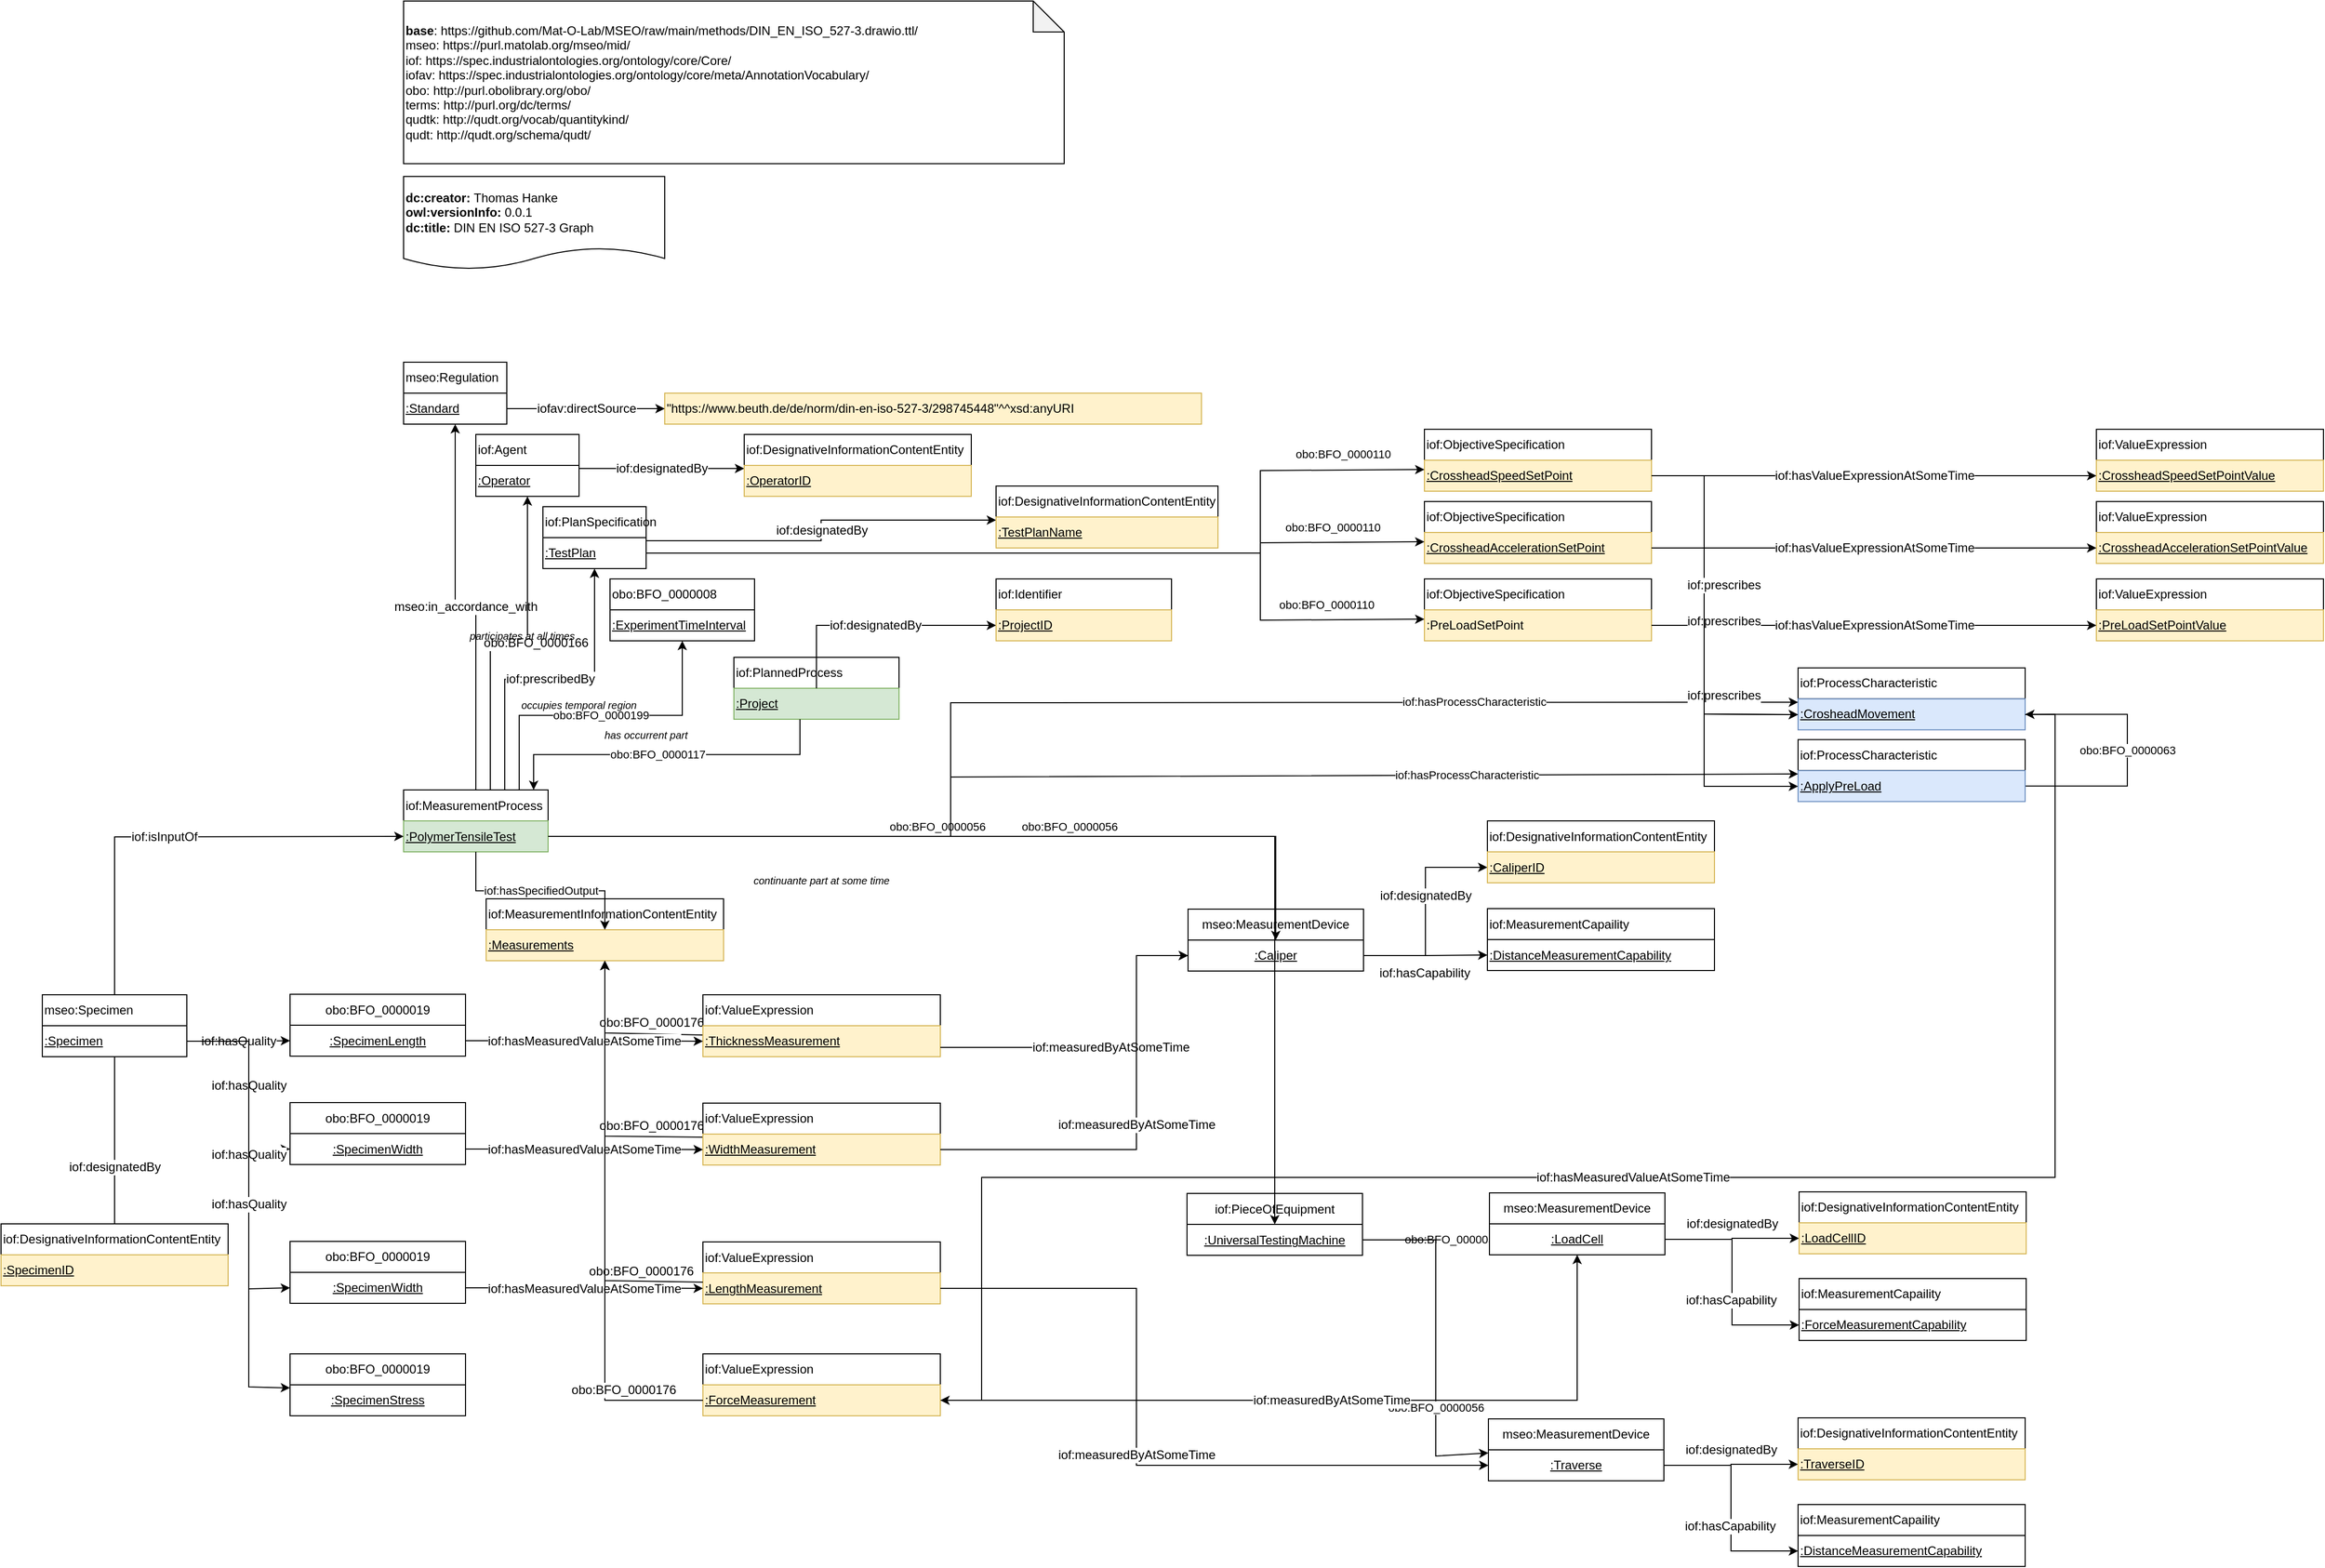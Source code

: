 <mxfile version="21.1.0" type="device">
  <diagram id="RQUcGvRlMdFbgAy4DLWb" name="Page-1">
    <mxGraphModel dx="2635" dy="2407" grid="1" gridSize="10" guides="1" tooltips="1" connect="1" arrows="1" fold="1" page="1" pageScale="1" pageWidth="827" pageHeight="1169" math="0" shadow="0">
      <root>
        <mxCell id="0" />
        <mxCell id="1" parent="0" />
        <mxCell id="zAVKpHBMmpI9Ox0h9qj8-173" value="obo:BFO_0000176" style="edgeStyle=orthogonalEdgeStyle;rounded=0;orthogonalLoop=1;jettySize=auto;html=1;fontSize=12;" parent="1" source="zAVKpHBMmpI9Ox0h9qj8-176" target="zAVKpHBMmpI9Ox0h9qj8-140" edge="1">
          <mxGeometry x="-0.622" y="-10" relative="1" as="geometry">
            <mxPoint x="-125" y="298" as="sourcePoint" />
            <mxPoint x="245" y="630" as="targetPoint" />
            <mxPoint as="offset" />
            <Array as="points">
              <mxPoint x="35" y="800" />
            </Array>
          </mxGeometry>
        </mxCell>
        <mxCell id="0PtQ9QTV_TQMzkyyk_zX-2" value="&lt;div&gt;&lt;b&gt;dc:creator:&lt;/b&gt;&amp;nbsp;Thomas Hanke&lt;/div&gt;&lt;div&gt;&lt;b&gt;owl:versionInfo:&lt;/b&gt; 0.0.1&lt;/div&gt;&lt;div&gt;&lt;b&gt;dc:title:&lt;/b&gt;&amp;nbsp;DIN EN ISO 527-3 Graph&lt;/div&gt;" style="shape=document;whiteSpace=wrap;html=1;boundedLbl=1;labelBackgroundColor=#ffffff;strokeColor=#000000;fontSize=12;fontColor=#000000;size=0.233;align=left;" parent="1" vertex="1">
          <mxGeometry x="-160" y="-130" width="253" height="90" as="geometry" />
        </mxCell>
        <mxCell id="zAVKpHBMmpI9Ox0h9qj8-37" value="&lt;div&gt;&lt;/div&gt;&lt;b&gt;base&lt;/b&gt;: https://github.com/Mat-O-Lab/MSEO/raw/main/methods/DIN_EN_ISO_527-3.drawio.ttl/&lt;br&gt;&lt;div style=&quot;border-color: var(--border-color);&quot;&gt;&lt;span style=&quot;border-color: var(--border-color); background-color: initial;&quot;&gt;mseo:&amp;nbsp;https://purl.matolab.org/mseo/mid/&lt;/span&gt;&lt;/div&gt;&lt;div style=&quot;border-color: var(--border-color);&quot;&gt;&lt;span style=&quot;border-color: var(--border-color); background-color: initial;&quot;&gt;iof: https://spec.industrialontologies.org/ontology/core/Core/&lt;/span&gt;&lt;/div&gt;&lt;div style=&quot;border-color: var(--border-color);&quot;&gt;iofav: https://spec.industrialontologies.org/ontology/core/meta/AnnotationVocabulary/&lt;br&gt;&lt;/div&gt;&lt;div style=&quot;border-color: var(--border-color);&quot;&gt;&lt;span style=&quot;border-color: var(--border-color); background-color: initial;&quot;&gt;obo: http://purl.obolibrary.org/obo/&lt;/span&gt;&lt;/div&gt;&lt;div style=&quot;border-color: var(--border-color);&quot;&gt;&lt;span style=&quot;border-color: var(--border-color); background-color: initial;&quot;&gt;terms:&amp;nbsp;&lt;/span&gt;&lt;font style=&quot;border-color: var(--border-color);&quot;&gt;http://purl.org/dc/terms/&lt;/font&gt;&lt;/div&gt;&lt;div style=&quot;border-color: var(--border-color);&quot;&gt;&lt;span style=&quot;border-color: var(--border-color); background-color: initial;&quot;&gt;qudtk:&amp;nbsp;http://qudt.org/vocab/quantitykind/&lt;/span&gt;&lt;/div&gt;&lt;div style=&quot;border-color: var(--border-color);&quot;&gt;&lt;span style=&quot;border-color: var(--border-color); background-color: initial;&quot;&gt;qudt:&amp;nbsp;http://qudt.org/schema/qudt/&lt;/span&gt;&lt;/div&gt;" style="shape=note;whiteSpace=wrap;html=1;backgroundOutline=1;darkOpacity=0.05;align=left;" parent="1" vertex="1">
          <mxGeometry x="-160" y="-300" width="640" height="157.57" as="geometry" />
        </mxCell>
        <mxCell id="zAVKpHBMmpI9Ox0h9qj8-39" value="iof:MeasurementProcess" style="rounded=0;whiteSpace=wrap;html=1;snapToPoint=1;points=[[0.1,0],[0.2,0],[0.3,0],[0.4,0],[0.5,0],[0.6,0],[0.7,0],[0.8,0],[0.9,0],[0,0.1],[0,0.3],[0,0.5],[0,0.7],[0,0.9],[0.1,1],[0.2,1],[0.3,1],[0.4,1],[0.5,1],[0.6,1],[0.7,1],[0.8,1],[0.9,1],[1,0.1],[1,0.3],[1,0.5],[1,0.7],[1,0.9]];align=left;" parent="1" vertex="1">
          <mxGeometry x="-160" y="464.5" width="140" height="30" as="geometry" />
        </mxCell>
        <mxCell id="zAVKpHBMmpI9Ox0h9qj8-40" value="&lt;u&gt;:PolymerTensileTest&lt;br&gt;&lt;/u&gt;" style="rounded=0;whiteSpace=wrap;html=1;snapToPoint=1;points=[[0.1,0],[0.2,0],[0.3,0],[0.4,0],[0.5,0],[0.6,0],[0.7,0],[0.8,0],[0.9,0],[0,0.1],[0,0.3],[0,0.5],[0,0.7],[0,0.9],[0.1,1],[0.2,1],[0.3,1],[0.4,1],[0.5,1],[0.6,1],[0.7,1],[0.8,1],[0.9,1],[1,0.1],[1,0.3],[1,0.5],[1,0.7],[1,0.9]];align=left;fillColor=#d5e8d4;strokeColor=#82b366;" parent="1" vertex="1">
          <mxGeometry x="-160" y="494.5" width="140" height="30" as="geometry" />
        </mxCell>
        <mxCell id="zAVKpHBMmpI9Ox0h9qj8-41" value="mseo:Regulation" style="rounded=0;whiteSpace=wrap;html=1;snapToPoint=1;points=[[0.1,0],[0.2,0],[0.3,0],[0.4,0],[0.5,0],[0.6,0],[0.7,0],[0.8,0],[0.9,0],[0,0.1],[0,0.3],[0,0.5],[0,0.7],[0,0.9],[0.1,1],[0.2,1],[0.3,1],[0.4,1],[0.5,1],[0.6,1],[0.7,1],[0.8,1],[0.9,1],[1,0.1],[1,0.3],[1,0.5],[1,0.7],[1,0.9]];align=left;" parent="1" vertex="1">
          <mxGeometry x="-160" y="50" width="100" height="30" as="geometry" />
        </mxCell>
        <mxCell id="zAVKpHBMmpI9Ox0h9qj8-42" value="&lt;u&gt;:Standard&lt;br&gt;&lt;/u&gt;" style="rounded=0;whiteSpace=wrap;html=1;snapToPoint=1;points=[[0.1,0],[0.2,0],[0.3,0],[0.4,0],[0.5,0],[0.6,0],[0.7,0],[0.8,0],[0.9,0],[0,0.1],[0,0.3],[0,0.5],[0,0.7],[0,0.9],[0.1,1],[0.2,1],[0.3,1],[0.4,1],[0.5,1],[0.6,1],[0.7,1],[0.8,1],[0.9,1],[1,0.1],[1,0.3],[1,0.5],[1,0.7],[1,0.9]];align=left;" parent="1" vertex="1">
          <mxGeometry x="-160" y="80" width="100" height="30" as="geometry" />
        </mxCell>
        <mxCell id="zAVKpHBMmpI9Ox0h9qj8-46" value="mseo:in_accordance_with" style="edgeStyle=orthogonalEdgeStyle;rounded=0;orthogonalLoop=1;jettySize=auto;html=1;fontSize=12;entryX=0.5;entryY=1;entryDx=0;entryDy=0;exitX=0.5;exitY=0;exitDx=0;exitDy=0;" parent="1" source="zAVKpHBMmpI9Ox0h9qj8-39" target="zAVKpHBMmpI9Ox0h9qj8-42" edge="1">
          <mxGeometry relative="1" as="geometry">
            <mxPoint x="-110" y="190" as="sourcePoint" />
            <mxPoint x="990" y="938" as="targetPoint" />
          </mxGeometry>
        </mxCell>
        <mxCell id="zAVKpHBMmpI9Ox0h9qj8-47" value="iof:Agent" style="rounded=0;whiteSpace=wrap;html=1;snapToPoint=1;points=[[0.1,0],[0.2,0],[0.3,0],[0.4,0],[0.5,0],[0.6,0],[0.7,0],[0.8,0],[0.9,0],[0,0.1],[0,0.3],[0,0.5],[0,0.7],[0,0.9],[0.1,1],[0.2,1],[0.3,1],[0.4,1],[0.5,1],[0.6,1],[0.7,1],[0.8,1],[0.9,1],[1,0.1],[1,0.3],[1,0.5],[1,0.7],[1,0.9]];align=left;" parent="1" vertex="1">
          <mxGeometry x="-90" y="120" width="100" height="30" as="geometry" />
        </mxCell>
        <mxCell id="zAVKpHBMmpI9Ox0h9qj8-48" value="&lt;u&gt;:Operator&lt;br&gt;&lt;/u&gt;" style="rounded=0;whiteSpace=wrap;html=1;snapToPoint=1;points=[[0.1,0],[0.2,0],[0.3,0],[0.4,0],[0.5,0],[0.6,0],[0.7,0],[0.8,0],[0.9,0],[0,0.1],[0,0.3],[0,0.5],[0,0.7],[0,0.9],[0.1,1],[0.2,1],[0.3,1],[0.4,1],[0.5,1],[0.6,1],[0.7,1],[0.8,1],[0.9,1],[1,0.1],[1,0.3],[1,0.5],[1,0.7],[1,0.9]];align=left;" parent="1" vertex="1">
          <mxGeometry x="-90" y="150" width="100" height="30" as="geometry" />
        </mxCell>
        <mxCell id="zAVKpHBMmpI9Ox0h9qj8-49" value="iof:designatedBy" style="edgeStyle=orthogonalEdgeStyle;rounded=0;orthogonalLoop=1;jettySize=auto;html=1;exitX=1;exitY=0.1;exitDx=0;exitDy=0;fontSize=12;entryX=0;entryY=0.1;entryDx=0;entryDy=0;" parent="1" source="zAVKpHBMmpI9Ox0h9qj8-48" target="zAVKpHBMmpI9Ox0h9qj8-51" edge="1">
          <mxGeometry relative="1" as="geometry">
            <mxPoint x="90" y="233" as="sourcePoint" />
            <mxPoint x="90" y="170.0" as="targetPoint" />
          </mxGeometry>
        </mxCell>
        <mxCell id="zAVKpHBMmpI9Ox0h9qj8-50" value="iof:DesignativeInformationContentEntity" style="rounded=0;whiteSpace=wrap;html=1;snapToPoint=1;points=[[0.1,0],[0.2,0],[0.3,0],[0.4,0],[0.5,0],[0.6,0],[0.7,0],[0.8,0],[0.9,0],[0,0.1],[0,0.3],[0,0.5],[0,0.7],[0,0.9],[0.1,1],[0.2,1],[0.3,1],[0.4,1],[0.5,1],[0.6,1],[0.7,1],[0.8,1],[0.9,1],[1,0.1],[1,0.3],[1,0.5],[1,0.7],[1,0.9]];align=left;" parent="1" vertex="1">
          <mxGeometry x="170" y="120" width="220" height="30" as="geometry" />
        </mxCell>
        <mxCell id="zAVKpHBMmpI9Ox0h9qj8-51" value="&lt;u&gt;:OperatorID&lt;br&gt;&lt;/u&gt;" style="rounded=0;whiteSpace=wrap;html=1;snapToPoint=1;points=[[0.1,0],[0.2,0],[0.3,0],[0.4,0],[0.5,0],[0.6,0],[0.7,0],[0.8,0],[0.9,0],[0,0.1],[0,0.3],[0,0.5],[0,0.7],[0,0.9],[0.1,1],[0.2,1],[0.3,1],[0.4,1],[0.5,1],[0.6,1],[0.7,1],[0.8,1],[0.9,1],[1,0.1],[1,0.3],[1,0.5],[1,0.7],[1,0.9]];align=left;fillColor=#fff2cc;strokeColor=#d6b656;" parent="1" vertex="1">
          <mxGeometry x="170" y="150" width="220" height="30" as="geometry" />
        </mxCell>
        <mxCell id="zAVKpHBMmpI9Ox0h9qj8-52" value="obo:BFO_0000166" style="edgeStyle=orthogonalEdgeStyle;rounded=0;orthogonalLoop=1;jettySize=auto;html=1;fontSize=12;entryX=0.5;entryY=1;entryDx=0;entryDy=0;exitX=0.6;exitY=0;exitDx=0;exitDy=0;" parent="1" source="zAVKpHBMmpI9Ox0h9qj8-39" target="zAVKpHBMmpI9Ox0h9qj8-48" edge="1">
          <mxGeometry x="0.116" y="-8" relative="1" as="geometry">
            <mxPoint x="-40" y="370" as="sourcePoint" />
            <mxPoint x="1060" y="1008" as="targetPoint" />
            <mxPoint as="offset" />
          </mxGeometry>
        </mxCell>
        <mxCell id="zAVKpHBMmpI9Ox0h9qj8-53" value="iof:PlanSpecification" style="rounded=0;whiteSpace=wrap;html=1;snapToPoint=1;points=[[0.1,0],[0.2,0],[0.3,0],[0.4,0],[0.5,0],[0.6,0],[0.7,0],[0.8,0],[0.9,0],[0,0.1],[0,0.3],[0,0.5],[0,0.7],[0,0.9],[0.1,1],[0.2,1],[0.3,1],[0.4,1],[0.5,1],[0.6,1],[0.7,1],[0.8,1],[0.9,1],[1,0.1],[1,0.3],[1,0.5],[1,0.7],[1,0.9]];align=left;" parent="1" vertex="1">
          <mxGeometry x="-25" y="190" width="100" height="30" as="geometry" />
        </mxCell>
        <mxCell id="zAVKpHBMmpI9Ox0h9qj8-54" value="&lt;u&gt;:TestPlan&lt;br&gt;&lt;/u&gt;" style="rounded=0;whiteSpace=wrap;html=1;snapToPoint=1;points=[[0.1,0],[0.2,0],[0.3,0],[0.4,0],[0.5,0],[0.6,0],[0.7,0],[0.8,0],[0.9,0],[0,0.1],[0,0.3],[0,0.5],[0,0.7],[0,0.9],[0.1,1],[0.2,1],[0.3,1],[0.4,1],[0.5,1],[0.6,1],[0.7,1],[0.8,1],[0.9,1],[1,0.1],[1,0.3],[1,0.5],[1,0.7],[1,0.9]];align=left;" parent="1" vertex="1">
          <mxGeometry x="-25" y="220" width="100" height="30" as="geometry" />
        </mxCell>
        <mxCell id="zAVKpHBMmpI9Ox0h9qj8-55" value="iof:designatedBy" style="edgeStyle=orthogonalEdgeStyle;rounded=0;orthogonalLoop=1;jettySize=auto;html=1;exitX=1;exitY=0.1;exitDx=0;exitDy=0;fontSize=12;entryX=0;entryY=0.1;entryDx=0;entryDy=0;" parent="1" source="zAVKpHBMmpI9Ox0h9qj8-54" target="zAVKpHBMmpI9Ox0h9qj8-57" edge="1">
          <mxGeometry relative="1" as="geometry">
            <mxPoint x="155" y="303" as="sourcePoint" />
            <mxPoint x="155" y="240.0" as="targetPoint" />
          </mxGeometry>
        </mxCell>
        <mxCell id="zAVKpHBMmpI9Ox0h9qj8-56" value="iof:DesignativeInformationContentEntity" style="rounded=0;whiteSpace=wrap;html=1;snapToPoint=1;points=[[0.1,0],[0.2,0],[0.3,0],[0.4,0],[0.5,0],[0.6,0],[0.7,0],[0.8,0],[0.9,0],[0,0.1],[0,0.3],[0,0.5],[0,0.7],[0,0.9],[0.1,1],[0.2,1],[0.3,1],[0.4,1],[0.5,1],[0.6,1],[0.7,1],[0.8,1],[0.9,1],[1,0.1],[1,0.3],[1,0.5],[1,0.7],[1,0.9]];align=left;" parent="1" vertex="1">
          <mxGeometry x="414" y="170" width="215" height="30" as="geometry" />
        </mxCell>
        <mxCell id="zAVKpHBMmpI9Ox0h9qj8-57" value="&lt;u&gt;:TestPlanName&lt;br&gt;&lt;/u&gt;" style="rounded=0;whiteSpace=wrap;html=1;snapToPoint=1;points=[[0.1,0],[0.2,0],[0.3,0],[0.4,0],[0.5,0],[0.6,0],[0.7,0],[0.8,0],[0.9,0],[0,0.1],[0,0.3],[0,0.5],[0,0.7],[0,0.9],[0.1,1],[0.2,1],[0.3,1],[0.4,1],[0.5,1],[0.6,1],[0.7,1],[0.8,1],[0.9,1],[1,0.1],[1,0.3],[1,0.5],[1,0.7],[1,0.9]];align=left;fillColor=#fff2cc;strokeColor=#d6b656;" parent="1" vertex="1">
          <mxGeometry x="414" y="200" width="215" height="30" as="geometry" />
        </mxCell>
        <mxCell id="zAVKpHBMmpI9Ox0h9qj8-58" value="iof:prescribedBy" style="edgeStyle=orthogonalEdgeStyle;rounded=0;orthogonalLoop=1;jettySize=auto;html=1;fontSize=12;entryX=0.5;entryY=1;entryDx=0;entryDy=0;exitX=0.7;exitY=0;exitDx=0;exitDy=0;" parent="1" source="zAVKpHBMmpI9Ox0h9qj8-39" target="zAVKpHBMmpI9Ox0h9qj8-54" edge="1">
          <mxGeometry relative="1" as="geometry">
            <mxPoint x="-35" y="370" as="sourcePoint" />
            <mxPoint x="1125" y="1078" as="targetPoint" />
          </mxGeometry>
        </mxCell>
        <mxCell id="zAVKpHBMmpI9Ox0h9qj8-59" value="obo:BFO_0000008" style="rounded=0;whiteSpace=wrap;html=1;snapToPoint=1;points=[[0.1,0],[0.2,0],[0.3,0],[0.4,0],[0.5,0],[0.6,0],[0.7,0],[0.8,0],[0.9,0],[0,0.1],[0,0.3],[0,0.5],[0,0.7],[0,0.9],[0.1,1],[0.2,1],[0.3,1],[0.4,1],[0.5,1],[0.6,1],[0.7,1],[0.8,1],[0.9,1],[1,0.1],[1,0.3],[1,0.5],[1,0.7],[1,0.9]];align=left;" parent="1" vertex="1">
          <mxGeometry x="40" y="260" width="140" height="30" as="geometry" />
        </mxCell>
        <mxCell id="zAVKpHBMmpI9Ox0h9qj8-60" value="&lt;u&gt;:ExperimentTimeInterval&lt;br&gt;&lt;/u&gt;" style="rounded=0;whiteSpace=wrap;html=1;snapToPoint=1;points=[[0.1,0],[0.2,0],[0.3,0],[0.4,0],[0.5,0],[0.6,0],[0.7,0],[0.8,0],[0.9,0],[0,0.1],[0,0.3],[0,0.5],[0,0.7],[0,0.9],[0.1,1],[0.2,1],[0.3,1],[0.4,1],[0.5,1],[0.6,1],[0.7,1],[0.8,1],[0.9,1],[1,0.1],[1,0.3],[1,0.5],[1,0.7],[1,0.9]];align=left;" parent="1" vertex="1">
          <mxGeometry x="40" y="290" width="140" height="30" as="geometry" />
        </mxCell>
        <mxCell id="zAVKpHBMmpI9Ox0h9qj8-61" value="obo:BFO_0000199" style="edgeStyle=orthogonalEdgeStyle;rounded=0;orthogonalLoop=1;jettySize=auto;html=1;exitX=0.8;exitY=0;exitDx=0;exitDy=0;entryX=0.5;entryY=1;entryDx=0;entryDy=0;" parent="1" source="zAVKpHBMmpI9Ox0h9qj8-39" target="zAVKpHBMmpI9Ox0h9qj8-60" edge="1">
          <mxGeometry relative="1" as="geometry" />
        </mxCell>
        <mxCell id="zAVKpHBMmpI9Ox0h9qj8-62" value="&quot;https://www.beuth.de/de/norm/din-en-iso-527-3/298745448&quot;^^xsd:anyURI&lt;span style=&quot;background-color: rgb(243 , 246 , 250) ; color: rgb(86 , 116 , 130) ; font-family: &amp;quot;consolas&amp;quot; , &amp;quot;liberation mono&amp;quot; , &amp;quot;menlo&amp;quot; , &amp;quot;courier&amp;quot; , monospace ; font-size: 12.48px&quot;&gt; &lt;/span&gt;" style="rounded=0;whiteSpace=wrap;html=1;snapToPoint=1;points=[[0.1,0],[0.2,0],[0.3,0],[0.4,0],[0.5,0],[0.6,0],[0.7,0],[0.8,0],[0.9,0],[0,0.1],[0,0.3],[0,0.5],[0,0.7],[0,0.9],[0.1,1],[0.2,1],[0.3,1],[0.4,1],[0.5,1],[0.6,1],[0.7,1],[0.8,1],[0.9,1],[1,0.1],[1,0.3],[1,0.5],[1,0.7],[1,0.9]];align=left;fillColor=#fff2cc;strokeColor=#d6b656;" parent="1" vertex="1">
          <mxGeometry x="93" y="80" width="520" height="30" as="geometry" />
        </mxCell>
        <mxCell id="zAVKpHBMmpI9Ox0h9qj8-63" value="iofav:directSource" style="rounded=0;orthogonalLoop=1;jettySize=auto;html=1;fontSize=12;edgeStyle=elbowEdgeStyle;exitX=1;exitY=0.5;exitDx=0;exitDy=0;" parent="1" source="zAVKpHBMmpI9Ox0h9qj8-42" target="zAVKpHBMmpI9Ox0h9qj8-62" edge="1">
          <mxGeometry relative="1" as="geometry">
            <mxPoint x="-60" y="-10" as="sourcePoint" />
            <mxPoint x="50" y="30" as="targetPoint" />
          </mxGeometry>
        </mxCell>
        <mxCell id="zAVKpHBMmpI9Ox0h9qj8-66" value="iof:PlannedProcess" style="rounded=0;whiteSpace=wrap;html=1;snapToPoint=1;points=[[0.1,0],[0.2,0],[0.3,0],[0.4,0],[0.5,0],[0.6,0],[0.7,0],[0.8,0],[0.9,0],[0,0.1],[0,0.3],[0,0.5],[0,0.7],[0,0.9],[0.1,1],[0.2,1],[0.3,1],[0.4,1],[0.5,1],[0.6,1],[0.7,1],[0.8,1],[0.9,1],[1,0.1],[1,0.3],[1,0.5],[1,0.7],[1,0.9]];align=left;" parent="1" vertex="1">
          <mxGeometry x="160" y="336" width="160" height="30" as="geometry" />
        </mxCell>
        <mxCell id="zAVKpHBMmpI9Ox0h9qj8-67" value="&lt;u&gt;:Project&lt;br&gt;&lt;/u&gt;" style="rounded=0;whiteSpace=wrap;html=1;snapToPoint=1;points=[[0.1,0],[0.2,0],[0.3,0],[0.4,0],[0.5,0],[0.6,0],[0.7,0],[0.8,0],[0.9,0],[0,0.1],[0,0.3],[0,0.5],[0,0.7],[0,0.9],[0.1,1],[0.2,1],[0.3,1],[0.4,1],[0.5,1],[0.6,1],[0.7,1],[0.8,1],[0.9,1],[1,0.1],[1,0.3],[1,0.5],[1,0.7],[1,0.9]];align=left;fillColor=#d5e8d4;strokeColor=#82b366;" parent="1" vertex="1">
          <mxGeometry x="160" y="366" width="160" height="30" as="geometry" />
        </mxCell>
        <mxCell id="zAVKpHBMmpI9Ox0h9qj8-68" value="iof:designatedBy" style="edgeStyle=orthogonalEdgeStyle;rounded=0;orthogonalLoop=1;jettySize=auto;html=1;fontSize=12;snapToPoint=1;" parent="1" source="zAVKpHBMmpI9Ox0h9qj8-67" target="zAVKpHBMmpI9Ox0h9qj8-70" edge="1">
          <mxGeometry relative="1" as="geometry">
            <mxPoint x="-9.63" y="482.15" as="sourcePoint" />
            <mxPoint x="30" y="1711.78" as="targetPoint" />
            <Array as="points">
              <mxPoint x="240" y="305" />
            </Array>
          </mxGeometry>
        </mxCell>
        <mxCell id="zAVKpHBMmpI9Ox0h9qj8-69" value="iof:Identifier" style="rounded=0;whiteSpace=wrap;html=1;snapToPoint=1;points=[[0.1,0],[0.2,0],[0.3,0],[0.4,0],[0.5,0],[0.6,0],[0.7,0],[0.8,0],[0.9,0],[0,0.1],[0,0.3],[0,0.5],[0,0.7],[0,0.9],[0.1,1],[0.2,1],[0.3,1],[0.4,1],[0.5,1],[0.6,1],[0.7,1],[0.8,1],[0.9,1],[1,0.1],[1,0.3],[1,0.5],[1,0.7],[1,0.9]];align=left;" parent="1" vertex="1">
          <mxGeometry x="414" y="260" width="170" height="30" as="geometry" />
        </mxCell>
        <mxCell id="zAVKpHBMmpI9Ox0h9qj8-70" value="&lt;u&gt;:ProjectID&lt;br&gt;&lt;/u&gt;" style="rounded=0;whiteSpace=wrap;html=1;snapToPoint=1;points=[[0.1,0],[0.2,0],[0.3,0],[0.4,0],[0.5,0],[0.6,0],[0.7,0],[0.8,0],[0.9,0],[0,0.1],[0,0.3],[0,0.5],[0,0.7],[0,0.9],[0.1,1],[0.2,1],[0.3,1],[0.4,1],[0.5,1],[0.6,1],[0.7,1],[0.8,1],[0.9,1],[1,0.1],[1,0.3],[1,0.5],[1,0.7],[1,0.9]];align=left;fillColor=#fff2cc;strokeColor=#d6b656;" parent="1" vertex="1">
          <mxGeometry x="414" y="290" width="170" height="30" as="geometry" />
        </mxCell>
        <mxCell id="zAVKpHBMmpI9Ox0h9qj8-71" value="obo:BFO_0000117" style="edgeStyle=orthogonalEdgeStyle;rounded=0;orthogonalLoop=1;jettySize=auto;html=1;exitX=0.4;exitY=1;exitDx=0;exitDy=0;snapToPoint=1;entryX=0.9;entryY=0;entryDx=0;entryDy=0;elbow=vertical;" parent="1" source="zAVKpHBMmpI9Ox0h9qj8-67" target="zAVKpHBMmpI9Ox0h9qj8-39" edge="1">
          <mxGeometry x="0.055" relative="1" as="geometry">
            <mxPoint as="offset" />
            <mxPoint x="40" y="-1345" as="sourcePoint" />
            <mxPoint x="40" y="540" as="targetPoint" />
          </mxGeometry>
        </mxCell>
        <mxCell id="zAVKpHBMmpI9Ox0h9qj8-72" value="has occurrent part" style="text;html=1;strokeColor=none;fillColor=none;align=center;verticalAlign=middle;whiteSpace=wrap;rounded=0;fontSize=10;fontStyle=2;snapToPoint=1;" parent="1" vertex="1">
          <mxGeometry x="10" y="396" width="130" height="30" as="geometry" />
        </mxCell>
        <mxCell id="zAVKpHBMmpI9Ox0h9qj8-73" value="occupies temporal region" style="text;html=1;strokeColor=none;fillColor=none;align=center;verticalAlign=middle;whiteSpace=wrap;rounded=0;fontSize=10;fontStyle=2;snapToPoint=1;" parent="1" vertex="1">
          <mxGeometry x="-55" y="367" width="130" height="30" as="geometry" />
        </mxCell>
        <mxCell id="zAVKpHBMmpI9Ox0h9qj8-74" value="participates at all times" style="text;html=1;strokeColor=none;fillColor=none;align=center;verticalAlign=middle;whiteSpace=wrap;rounded=0;fontSize=10;fontStyle=2;snapToPoint=1;" parent="1" vertex="1">
          <mxGeometry x="-110" y="300" width="130" height="30" as="geometry" />
        </mxCell>
        <mxCell id="zAVKpHBMmpI9Ox0h9qj8-139" value="iof:MeasurementInformationContentEntity" style="rounded=0;whiteSpace=wrap;html=1;snapToPoint=1;points=[[0.1,0],[0.2,0],[0.3,0],[0.4,0],[0.5,0],[0.6,0],[0.7,0],[0.8,0],[0.9,0],[0,0.1],[0,0.3],[0,0.5],[0,0.7],[0,0.9],[0.1,1],[0.2,1],[0.3,1],[0.4,1],[0.5,1],[0.6,1],[0.7,1],[0.8,1],[0.9,1],[1,0.1],[1,0.3],[1,0.5],[1,0.7],[1,0.9]];align=left;" parent="1" vertex="1">
          <mxGeometry x="-80" y="570" width="230" height="30" as="geometry" />
        </mxCell>
        <mxCell id="zAVKpHBMmpI9Ox0h9qj8-140" value="&lt;u&gt;:Measurements&lt;br&gt;&lt;/u&gt;" style="rounded=0;whiteSpace=wrap;html=1;snapToPoint=1;points=[[0.1,0],[0.2,0],[0.3,0],[0.4,0],[0.5,0],[0.6,0],[0.7,0],[0.8,0],[0.9,0],[0,0.1],[0,0.3],[0,0.5],[0,0.7],[0,0.9],[0.1,1],[0.2,1],[0.3,1],[0.4,1],[0.5,1],[0.6,1],[0.7,1],[0.8,1],[0.9,1],[1,0.1],[1,0.3],[1,0.5],[1,0.7],[1,0.9]];align=left;fillColor=#fff2cc;strokeColor=#d6b656;" parent="1" vertex="1">
          <mxGeometry x="-80" y="600" width="230" height="30" as="geometry" />
        </mxCell>
        <mxCell id="zAVKpHBMmpI9Ox0h9qj8-141" value="obo:BFO_0000176" style="edgeStyle=orthogonalEdgeStyle;rounded=0;orthogonalLoop=1;jettySize=auto;html=1;fontSize=12;" parent="1" source="zAVKpHBMmpI9Ox0h9qj8-144" target="zAVKpHBMmpI9Ox0h9qj8-140" edge="1">
          <mxGeometry x="-0.391" y="-11" relative="1" as="geometry">
            <mxPoint x="-125" y="193" as="sourcePoint" />
            <mxPoint x="150" y="564.5" as="targetPoint" />
            <mxPoint as="offset" />
            <Array as="points">
              <mxPoint x="35" y="700" />
            </Array>
          </mxGeometry>
        </mxCell>
        <mxCell id="zAVKpHBMmpI9Ox0h9qj8-142" value="continuante part at some time" style="text;html=1;strokeColor=none;fillColor=none;align=center;verticalAlign=middle;whiteSpace=wrap;rounded=0;fontSize=10;fontStyle=2;snapToPoint=1;" parent="1" vertex="1">
          <mxGeometry x="145" y="536.5" width="200" height="30" as="geometry" />
        </mxCell>
        <mxCell id="zAVKpHBMmpI9Ox0h9qj8-143" value="iof:ValueExpression" style="rounded=0;whiteSpace=wrap;html=1;snapToPoint=1;points=[[0.1,0],[0.2,0],[0.3,0],[0.4,0],[0.5,0],[0.6,0],[0.7,0],[0.8,0],[0.9,0],[0,0.1],[0,0.3],[0,0.5],[0,0.7],[0,0.9],[0.1,1],[0.2,1],[0.3,1],[0.4,1],[0.5,1],[0.6,1],[0.7,1],[0.8,1],[0.9,1],[1,0.1],[1,0.3],[1,0.5],[1,0.7],[1,0.9]];align=left;" parent="1" vertex="1">
          <mxGeometry x="130" y="663" width="230" height="30" as="geometry" />
        </mxCell>
        <mxCell id="zAVKpHBMmpI9Ox0h9qj8-144" value="&lt;u&gt;:ThicknessMeasurement&lt;br&gt;&lt;/u&gt;" style="rounded=0;whiteSpace=wrap;html=1;snapToPoint=1;points=[[0.1,0],[0.2,0],[0.3,0],[0.4,0],[0.5,0],[0.6,0],[0.7,0],[0.8,0],[0.9,0],[0,0.1],[0,0.3],[0,0.5],[0,0.7],[0,0.9],[0.1,1],[0.2,1],[0.3,1],[0.4,1],[0.5,1],[0.6,1],[0.7,1],[0.8,1],[0.9,1],[1,0.1],[1,0.3],[1,0.5],[1,0.7],[1,0.9]];align=left;fillColor=#fff2cc;strokeColor=#d6b656;" parent="1" vertex="1">
          <mxGeometry x="130" y="693" width="230" height="30" as="geometry" />
        </mxCell>
        <mxCell id="zAVKpHBMmpI9Ox0h9qj8-145" value="obo:BFO_0000019" style="rounded=0;whiteSpace=wrap;html=1;snapToPoint=1;points=[[0.1,0],[0.2,0],[0.3,0],[0.4,0],[0.5,0],[0.6,0],[0.7,0],[0.8,0],[0.9,0],[0,0.1],[0,0.3],[0,0.5],[0,0.7],[0,0.9],[0.1,1],[0.2,1],[0.3,1],[0.4,1],[0.5,1],[0.6,1],[0.7,1],[0.8,1],[0.9,1],[1,0.1],[1,0.3],[1,0.5],[1,0.7],[1,0.9]];" parent="1" vertex="1">
          <mxGeometry x="-270" y="662.5" width="170" height="30" as="geometry" />
        </mxCell>
        <mxCell id="zAVKpHBMmpI9Ox0h9qj8-146" value="&lt;u&gt;:SpecimenLength&lt;/u&gt;" style="rounded=0;whiteSpace=wrap;html=1;snapToPoint=1;points=[[0.1,0],[0.2,0],[0.3,0],[0.4,0],[0.5,0],[0.6,0],[0.7,0],[0.8,0],[0.9,0],[0,0.1],[0,0.3],[0,0.5],[0,0.7],[0,0.9],[0.1,1],[0.2,1],[0.3,1],[0.4,1],[0.5,1],[0.6,1],[0.7,1],[0.8,1],[0.9,1],[1,0.1],[1,0.3],[1,0.5],[1,0.7],[1,0.9]];" parent="1" vertex="1">
          <mxGeometry x="-270" y="692.5" width="170" height="30" as="geometry" />
        </mxCell>
        <mxCell id="zAVKpHBMmpI9Ox0h9qj8-147" value="mseo:MeasurementDevice" style="rounded=0;whiteSpace=wrap;html=1;snapToPoint=1;points=[[0.1,0],[0.2,0],[0.3,0],[0.4,0],[0.5,0],[0.6,0],[0.7,0],[0.8,0],[0.9,0],[0,0.1],[0,0.3],[0,0.5],[0,0.7],[0,0.9],[0.1,1],[0.2,1],[0.3,1],[0.4,1],[0.5,1],[0.6,1],[0.7,1],[0.8,1],[0.9,1],[1,0.1],[1,0.3],[1,0.5],[1,0.7],[1,0.9]];" parent="1" vertex="1">
          <mxGeometry x="600" y="580" width="170" height="30" as="geometry" />
        </mxCell>
        <mxCell id="zAVKpHBMmpI9Ox0h9qj8-148" value="&lt;u&gt;:Caliper&lt;/u&gt;" style="rounded=0;whiteSpace=wrap;html=1;snapToPoint=1;points=[[0.1,0],[0.2,0],[0.3,0],[0.4,0],[0.5,0],[0.6,0],[0.7,0],[0.8,0],[0.9,0],[0,0.1],[0,0.3],[0,0.5],[0,0.7],[0,0.9],[0.1,1],[0.2,1],[0.3,1],[0.4,1],[0.5,1],[0.6,1],[0.7,1],[0.8,1],[0.9,1],[1,0.1],[1,0.3],[1,0.5],[1,0.7],[1,0.9]];" parent="1" vertex="1">
          <mxGeometry x="600" y="610" width="170" height="30" as="geometry" />
        </mxCell>
        <mxCell id="zAVKpHBMmpI9Ox0h9qj8-149" value="iof:measuredByAtSomeTime" style="edgeStyle=orthogonalEdgeStyle;rounded=0;orthogonalLoop=1;jettySize=auto;html=1;fontSize=12;snapToPoint=1;exitX=1;exitY=0.7;exitDx=0;exitDy=0;" parent="1" source="zAVKpHBMmpI9Ox0h9qj8-144" target="zAVKpHBMmpI9Ox0h9qj8-148" edge="1">
          <mxGeometry relative="1" as="geometry">
            <mxPoint x="360" y="554" as="sourcePoint" />
            <mxPoint x="370" y="689" as="targetPoint" />
            <Array as="points">
              <mxPoint x="550" y="714" />
              <mxPoint x="550" y="625" />
            </Array>
          </mxGeometry>
        </mxCell>
        <mxCell id="zAVKpHBMmpI9Ox0h9qj8-150" value="iof:designatedBy" style="edgeStyle=orthogonalEdgeStyle;rounded=0;orthogonalLoop=1;jettySize=auto;html=1;fontSize=12;fontColor=#000000;snapToPoint=1;" parent="1" source="zAVKpHBMmpI9Ox0h9qj8-148" target="zAVKpHBMmpI9Ox0h9qj8-153" edge="1">
          <mxGeometry x="-255" y="-425" as="geometry">
            <mxPoint x="316" y="725" as="sourcePoint" />
            <mxPoint x="301.0" y="765.0" as="targetPoint" />
            <Array as="points">
              <mxPoint x="830" y="625.5" />
              <mxPoint x="830" y="539.5" />
            </Array>
            <mxPoint y="-15" as="offset" />
          </mxGeometry>
        </mxCell>
        <mxCell id="zAVKpHBMmpI9Ox0h9qj8-151" value="" style="group;snapToPoint=1;" parent="1" vertex="1" connectable="0">
          <mxGeometry x="890" y="494.5" width="220" height="60" as="geometry" />
        </mxCell>
        <mxCell id="zAVKpHBMmpI9Ox0h9qj8-152" value="iof:DesignativeInformationContentEntity" style="rounded=0;whiteSpace=wrap;html=1;snapToPoint=1;points=[[0.1,0],[0.2,0],[0.3,0],[0.4,0],[0.5,0],[0.6,0],[0.7,0],[0.8,0],[0.9,0],[0,0.1],[0,0.3],[0,0.5],[0,0.7],[0,0.9],[0.1,1],[0.2,1],[0.3,1],[0.4,1],[0.5,1],[0.6,1],[0.7,1],[0.8,1],[0.9,1],[1,0.1],[1,0.3],[1,0.5],[1,0.7],[1,0.9]];align=left;" parent="zAVKpHBMmpI9Ox0h9qj8-151" vertex="1">
          <mxGeometry width="220" height="30" as="geometry" />
        </mxCell>
        <mxCell id="zAVKpHBMmpI9Ox0h9qj8-153" value="&lt;u&gt;:CaliperID&lt;br&gt;&lt;/u&gt;" style="rounded=0;whiteSpace=wrap;html=1;snapToPoint=1;points=[[0.1,0],[0.2,0],[0.3,0],[0.4,0],[0.5,0],[0.6,0],[0.7,0],[0.8,0],[0.9,0],[0,0.1],[0,0.3],[0,0.5],[0,0.7],[0,0.9],[0.1,1],[0.2,1],[0.3,1],[0.4,1],[0.5,1],[0.6,1],[0.7,1],[0.8,1],[0.9,1],[1,0.1],[1,0.3],[1,0.5],[1,0.7],[1,0.9]];align=left;fillColor=#fff2cc;strokeColor=#d6b656;" parent="zAVKpHBMmpI9Ox0h9qj8-151" vertex="1">
          <mxGeometry y="30" width="220" height="30" as="geometry" />
        </mxCell>
        <mxCell id="zAVKpHBMmpI9Ox0h9qj8-154" value="" style="group;snapToPoint=1;" parent="1" vertex="1" connectable="0">
          <mxGeometry x="890" y="579.5" width="220" height="60" as="geometry" />
        </mxCell>
        <mxCell id="zAVKpHBMmpI9Ox0h9qj8-155" value="iof:MeasurementCapaility" style="rounded=0;whiteSpace=wrap;html=1;snapToPoint=1;points=[[0.1,0],[0.2,0],[0.3,0],[0.4,0],[0.5,0],[0.6,0],[0.7,0],[0.8,0],[0.9,0],[0,0.1],[0,0.3],[0,0.5],[0,0.7],[0,0.9],[0.1,1],[0.2,1],[0.3,1],[0.4,1],[0.5,1],[0.6,1],[0.7,1],[0.8,1],[0.9,1],[1,0.1],[1,0.3],[1,0.5],[1,0.7],[1,0.9]];align=left;" parent="zAVKpHBMmpI9Ox0h9qj8-154" vertex="1">
          <mxGeometry width="220" height="30" as="geometry" />
        </mxCell>
        <mxCell id="zAVKpHBMmpI9Ox0h9qj8-156" value="&lt;u&gt;:DistanceMeasurementCapability&lt;br&gt;&lt;/u&gt;" style="rounded=0;whiteSpace=wrap;html=1;snapToPoint=1;points=[[0.1,0],[0.2,0],[0.3,0],[0.4,0],[0.5,0],[0.6,0],[0.7,0],[0.8,0],[0.9,0],[0,0.1],[0,0.3],[0,0.5],[0,0.7],[0,0.9],[0.1,1],[0.2,1],[0.3,1],[0.4,1],[0.5,1],[0.6,1],[0.7,1],[0.8,1],[0.9,1],[1,0.1],[1,0.3],[1,0.5],[1,0.7],[1,0.9]];align=left;" parent="zAVKpHBMmpI9Ox0h9qj8-154" vertex="1">
          <mxGeometry y="30" width="220" height="30" as="geometry" />
        </mxCell>
        <mxCell id="zAVKpHBMmpI9Ox0h9qj8-157" value="iof:hasCapability" style="edgeStyle=elbowEdgeStyle;rounded=0;orthogonalLoop=1;jettySize=auto;html=1;fontSize=12;fontColor=#000000;snapToPoint=1;" parent="1" source="zAVKpHBMmpI9Ox0h9qj8-148" target="zAVKpHBMmpI9Ox0h9qj8-156" edge="1">
          <mxGeometry x="-340" y="-221" as="geometry">
            <mxPoint x="142" y="755" as="sourcePoint" />
            <mxPoint x="160" y="769" as="targetPoint" />
            <mxPoint x="-1" y="17" as="offset" />
          </mxGeometry>
        </mxCell>
        <mxCell id="zAVKpHBMmpI9Ox0h9qj8-158" value="iof:hasMeasuredValueAtSomeTime" style="edgeStyle=orthogonalEdgeStyle;rounded=0;orthogonalLoop=1;jettySize=auto;html=1;fontSize=12;snapToPoint=1;" parent="1" source="zAVKpHBMmpI9Ox0h9qj8-146" target="zAVKpHBMmpI9Ox0h9qj8-144" edge="1">
          <mxGeometry relative="1" as="geometry">
            <mxPoint x="-300" y="839.67" as="sourcePoint" />
            <mxPoint x="-70" y="839.67" as="targetPoint" />
          </mxGeometry>
        </mxCell>
        <mxCell id="zAVKpHBMmpI9Ox0h9qj8-159" value="obo:BFO_0000056" style="edgeStyle=orthogonalEdgeStyle;rounded=0;orthogonalLoop=1;jettySize=auto;html=1;fontColor=#000000;snapToPoint=1;" parent="1" source="zAVKpHBMmpI9Ox0h9qj8-40" target="zAVKpHBMmpI9Ox0h9qj8-148" edge="1">
          <mxGeometry x="-0.065" y="10" relative="1" as="geometry">
            <mxPoint x="180" y="781" as="sourcePoint" />
            <mxPoint x="210" y="510" as="targetPoint" />
            <mxPoint as="offset" />
          </mxGeometry>
        </mxCell>
        <mxCell id="zAVKpHBMmpI9Ox0h9qj8-160" value="iof:isInputOf" style="edgeStyle=orthogonalEdgeStyle;rounded=0;orthogonalLoop=1;jettySize=auto;html=1;fontSize=12;snapToPoint=1;" parent="1" source="zAVKpHBMmpI9Ox0h9qj8-165" target="zAVKpHBMmpI9Ox0h9qj8-40" edge="1">
          <mxGeometry relative="1" as="geometry">
            <mxPoint x="-1152" y="1104.5" as="sourcePoint" />
            <mxPoint x="-209.75" y="794.5" as="targetPoint" />
            <Array as="points">
              <mxPoint x="-440" y="510" />
            </Array>
          </mxGeometry>
        </mxCell>
        <mxCell id="zAVKpHBMmpI9Ox0h9qj8-161" value="iof:designatedBy" style="edgeStyle=orthogonalEdgeStyle;rounded=0;orthogonalLoop=1;jettySize=auto;html=1;fontSize=12;" parent="1" source="zAVKpHBMmpI9Ox0h9qj8-165" target="zAVKpHBMmpI9Ox0h9qj8-163" edge="1">
          <mxGeometry x="0.108" relative="1" as="geometry">
            <mxPoint x="-780" y="965.5" as="sourcePoint" />
            <mxPoint x="-600" y="1057.5" as="targetPoint" />
            <mxPoint as="offset" />
          </mxGeometry>
        </mxCell>
        <mxCell id="zAVKpHBMmpI9Ox0h9qj8-162" value="iof:DesignativeInformationContentEntity" style="rounded=0;whiteSpace=wrap;html=1;snapToPoint=1;points=[[0.1,0],[0.2,0],[0.3,0],[0.4,0],[0.5,0],[0.6,0],[0.7,0],[0.8,0],[0.9,0],[0,0.1],[0,0.3],[0,0.5],[0,0.7],[0,0.9],[0.1,1],[0.2,1],[0.3,1],[0.4,1],[0.5,1],[0.6,1],[0.7,1],[0.8,1],[0.9,1],[1,0.1],[1,0.3],[1,0.5],[1,0.7],[1,0.9]];align=left;" parent="1" vertex="1">
          <mxGeometry x="-550" y="885" width="220" height="30" as="geometry" />
        </mxCell>
        <mxCell id="zAVKpHBMmpI9Ox0h9qj8-163" value="&lt;u&gt;:SpecimenID&lt;br&gt;&lt;/u&gt;" style="rounded=0;whiteSpace=wrap;html=1;snapToPoint=1;points=[[0.1,0],[0.2,0],[0.3,0],[0.4,0],[0.5,0],[0.6,0],[0.7,0],[0.8,0],[0.9,0],[0,0.1],[0,0.3],[0,0.5],[0,0.7],[0,0.9],[0.1,1],[0.2,1],[0.3,1],[0.4,1],[0.5,1],[0.6,1],[0.7,1],[0.8,1],[0.9,1],[1,0.1],[1,0.3],[1,0.5],[1,0.7],[1,0.9]];align=left;fillColor=#fff2cc;strokeColor=#d6b656;" parent="1" vertex="1">
          <mxGeometry x="-550" y="915" width="220" height="30" as="geometry" />
        </mxCell>
        <mxCell id="zAVKpHBMmpI9Ox0h9qj8-164" value="mseo:Specimen" style="rounded=0;whiteSpace=wrap;html=1;snapToPoint=1;points=[[0.1,0],[0.2,0],[0.3,0],[0.4,0],[0.5,0],[0.6,0],[0.7,0],[0.8,0],[0.9,0],[0,0.1],[0,0.3],[0,0.5],[0,0.7],[0,0.9],[0.1,1],[0.2,1],[0.3,1],[0.4,1],[0.5,1],[0.6,1],[0.7,1],[0.8,1],[0.9,1],[1,0.1],[1,0.3],[1,0.5],[1,0.7],[1,0.9]];align=left;" parent="1" vertex="1">
          <mxGeometry x="-510" y="663" width="140" height="30" as="geometry" />
        </mxCell>
        <mxCell id="zAVKpHBMmpI9Ox0h9qj8-165" value="&lt;u&gt;:Specimen&lt;br&gt;&lt;/u&gt;" style="rounded=0;whiteSpace=wrap;html=1;snapToPoint=1;points=[[0.1,0],[0.2,0],[0.3,0],[0.4,0],[0.5,0],[0.6,0],[0.7,0],[0.8,0],[0.9,0],[0,0.1],[0,0.3],[0,0.5],[0,0.7],[0,0.9],[0.1,1],[0.2,1],[0.3,1],[0.4,1],[0.5,1],[0.6,1],[0.7,1],[0.8,1],[0.9,1],[1,0.1],[1,0.3],[1,0.5],[1,0.7],[1,0.9]];align=left;" parent="1" vertex="1">
          <mxGeometry x="-510" y="693" width="140" height="30" as="geometry" />
        </mxCell>
        <mxCell id="zAVKpHBMmpI9Ox0h9qj8-166" value="iof:hasQuality" style="rounded=0;orthogonalLoop=1;jettySize=auto;html=1;fontSize=12;edgeStyle=orthogonalEdgeStyle;snapToPoint=1;elbow=vertical;" parent="1" source="zAVKpHBMmpI9Ox0h9qj8-165" target="zAVKpHBMmpI9Ox0h9qj8-168" edge="1">
          <mxGeometry x="0.001" relative="1" as="geometry">
            <mxPoint x="-480" y="1033" as="sourcePoint" />
            <mxPoint x="-421" y="1298" as="targetPoint" />
            <mxPoint as="offset" />
            <Array as="points">
              <mxPoint x="-310" y="708" />
              <mxPoint x="-310" y="813" />
            </Array>
          </mxGeometry>
        </mxCell>
        <mxCell id="zAVKpHBMmpI9Ox0h9qj8-167" value="obo:BFO_0000019" style="rounded=0;whiteSpace=wrap;html=1;snapToPoint=1;points=[[0.1,0],[0.2,0],[0.3,0],[0.4,0],[0.5,0],[0.6,0],[0.7,0],[0.8,0],[0.9,0],[0,0.1],[0,0.3],[0,0.5],[0,0.7],[0,0.9],[0.1,1],[0.2,1],[0.3,1],[0.4,1],[0.5,1],[0.6,1],[0.7,1],[0.8,1],[0.9,1],[1,0.1],[1,0.3],[1,0.5],[1,0.7],[1,0.9]];" parent="1" vertex="1">
          <mxGeometry x="-270" y="767.5" width="170" height="30" as="geometry" />
        </mxCell>
        <mxCell id="zAVKpHBMmpI9Ox0h9qj8-168" value="&lt;u&gt;:SpecimenWidth&lt;/u&gt;" style="rounded=0;whiteSpace=wrap;html=1;snapToPoint=1;points=[[0.1,0],[0.2,0],[0.3,0],[0.4,0],[0.5,0],[0.6,0],[0.7,0],[0.8,0],[0.9,0],[0,0.1],[0,0.3],[0,0.5],[0,0.7],[0,0.9],[0.1,1],[0.2,1],[0.3,1],[0.4,1],[0.5,1],[0.6,1],[0.7,1],[0.8,1],[0.9,1],[1,0.1],[1,0.3],[1,0.5],[1,0.7],[1,0.9]];" parent="1" vertex="1">
          <mxGeometry x="-270" y="797.5" width="170" height="30" as="geometry" />
        </mxCell>
        <mxCell id="zAVKpHBMmpI9Ox0h9qj8-171" value="iof:hasQuality" style="rounded=0;orthogonalLoop=1;jettySize=auto;html=1;fontSize=12;edgeStyle=orthogonalEdgeStyle;snapToPoint=1;elbow=vertical;" parent="1" source="zAVKpHBMmpI9Ox0h9qj8-165" target="zAVKpHBMmpI9Ox0h9qj8-146" edge="1">
          <mxGeometry x="0.001" relative="1" as="geometry">
            <mxPoint x="-360" y="718" as="sourcePoint" />
            <mxPoint x="-260" y="823" as="targetPoint" />
            <mxPoint as="offset" />
          </mxGeometry>
        </mxCell>
        <mxCell id="zAVKpHBMmpI9Ox0h9qj8-175" value="iof:ValueExpression" style="rounded=0;whiteSpace=wrap;html=1;snapToPoint=1;points=[[0.1,0],[0.2,0],[0.3,0],[0.4,0],[0.5,0],[0.6,0],[0.7,0],[0.8,0],[0.9,0],[0,0.1],[0,0.3],[0,0.5],[0,0.7],[0,0.9],[0.1,1],[0.2,1],[0.3,1],[0.4,1],[0.5,1],[0.6,1],[0.7,1],[0.8,1],[0.9,1],[1,0.1],[1,0.3],[1,0.5],[1,0.7],[1,0.9]];align=left;" parent="1" vertex="1">
          <mxGeometry x="130" y="768" width="230" height="30" as="geometry" />
        </mxCell>
        <mxCell id="zAVKpHBMmpI9Ox0h9qj8-176" value="&lt;u&gt;:WidthMeasurement&lt;br&gt;&lt;/u&gt;" style="rounded=0;whiteSpace=wrap;html=1;snapToPoint=1;points=[[0.1,0],[0.2,0],[0.3,0],[0.4,0],[0.5,0],[0.6,0],[0.7,0],[0.8,0],[0.9,0],[0,0.1],[0,0.3],[0,0.5],[0,0.7],[0,0.9],[0.1,1],[0.2,1],[0.3,1],[0.4,1],[0.5,1],[0.6,1],[0.7,1],[0.8,1],[0.9,1],[1,0.1],[1,0.3],[1,0.5],[1,0.7],[1,0.9]];align=left;fillColor=#fff2cc;strokeColor=#d6b656;" parent="1" vertex="1">
          <mxGeometry x="130" y="798" width="230" height="30" as="geometry" />
        </mxCell>
        <mxCell id="zAVKpHBMmpI9Ox0h9qj8-177" value="iof:hasMeasuredValueAtSomeTime" style="edgeStyle=orthogonalEdgeStyle;rounded=0;orthogonalLoop=1;jettySize=auto;html=1;fontSize=12;snapToPoint=1;" parent="1" source="zAVKpHBMmpI9Ox0h9qj8-168" target="zAVKpHBMmpI9Ox0h9qj8-176" edge="1">
          <mxGeometry relative="1" as="geometry">
            <mxPoint x="-100" y="813" as="sourcePoint" />
            <mxPoint x="-70" y="944.67" as="targetPoint" />
          </mxGeometry>
        </mxCell>
        <mxCell id="zAVKpHBMmpI9Ox0h9qj8-178" value="iof:measuredByAtSomeTime" style="edgeStyle=orthogonalEdgeStyle;rounded=0;orthogonalLoop=1;jettySize=auto;html=1;fontSize=12;snapToPoint=1;exitX=1;exitY=0.5;exitDx=0;exitDy=0;" parent="1" source="zAVKpHBMmpI9Ox0h9qj8-176" target="zAVKpHBMmpI9Ox0h9qj8-148" edge="1">
          <mxGeometry relative="1" as="geometry">
            <mxPoint x="370" y="641" as="sourcePoint" />
            <mxPoint x="610" y="641" as="targetPoint" />
            <Array as="points">
              <mxPoint x="550" y="813" />
              <mxPoint x="550" y="625" />
            </Array>
          </mxGeometry>
        </mxCell>
        <mxCell id="zAVKpHBMmpI9Ox0h9qj8-180" value="iof:hasSpecifiedOutput" style="edgeStyle=orthogonalEdgeStyle;rounded=0;orthogonalLoop=1;jettySize=auto;html=1;strokeColor=#000000;elbow=vertical;" parent="1" source="zAVKpHBMmpI9Ox0h9qj8-40" target="zAVKpHBMmpI9Ox0h9qj8-140" edge="1">
          <mxGeometry relative="1" as="geometry">
            <mxPoint x="166" y="795" as="sourcePoint" />
            <mxPoint x="320" y="841" as="targetPoint" />
          </mxGeometry>
        </mxCell>
        <mxCell id="zAVKpHBMmpI9Ox0h9qj8-181" value="iof:PieceOfEquipment" style="rounded=0;whiteSpace=wrap;html=1;snapToPoint=1;points=[[0.1,0],[0.2,0],[0.3,0],[0.4,0],[0.5,0],[0.6,0],[0.7,0],[0.8,0],[0.9,0],[0,0.1],[0,0.3],[0,0.5],[0,0.7],[0,0.9],[0.1,1],[0.2,1],[0.3,1],[0.4,1],[0.5,1],[0.6,1],[0.7,1],[0.8,1],[0.9,1],[1,0.1],[1,0.3],[1,0.5],[1,0.7],[1,0.9]];" parent="1" vertex="1">
          <mxGeometry x="599" y="855.5" width="170" height="30" as="geometry" />
        </mxCell>
        <mxCell id="zAVKpHBMmpI9Ox0h9qj8-182" value="&lt;u&gt;:UniversalTestingMachine&lt;/u&gt;" style="rounded=0;whiteSpace=wrap;html=1;snapToPoint=1;points=[[0.1,0],[0.2,0],[0.3,0],[0.4,0],[0.5,0],[0.6,0],[0.7,0],[0.8,0],[0.9,0],[0,0.1],[0,0.3],[0,0.5],[0,0.7],[0,0.9],[0.1,1],[0.2,1],[0.3,1],[0.4,1],[0.5,1],[0.6,1],[0.7,1],[0.8,1],[0.9,1],[1,0.1],[1,0.3],[1,0.5],[1,0.7],[1,0.9]];" parent="1" vertex="1">
          <mxGeometry x="599" y="885.5" width="170" height="30" as="geometry" />
        </mxCell>
        <mxCell id="zAVKpHBMmpI9Ox0h9qj8-191" value="obo:BFO_0000056" style="edgeStyle=orthogonalEdgeStyle;rounded=0;orthogonalLoop=1;jettySize=auto;html=1;fontColor=#000000;snapToPoint=1;" parent="1" source="zAVKpHBMmpI9Ox0h9qj8-40" target="zAVKpHBMmpI9Ox0h9qj8-182" edge="1">
          <mxGeometry x="-0.065" y="10" relative="1" as="geometry">
            <mxPoint x="-20" y="784.5" as="sourcePoint" />
            <mxPoint x="209" y="785.5" as="targetPoint" />
            <mxPoint as="offset" />
          </mxGeometry>
        </mxCell>
        <mxCell id="zAVKpHBMmpI9Ox0h9qj8-192" value="obo:BFO_0000056" style="edgeStyle=orthogonalEdgeStyle;rounded=0;orthogonalLoop=1;jettySize=auto;html=1;fontColor=#000000;snapToPoint=1;" parent="1" source="zAVKpHBMmpI9Ox0h9qj8-182" target="zAVKpHBMmpI9Ox0h9qj8-194" edge="1">
          <mxGeometry x="0.406" relative="1" as="geometry">
            <mxPoint x="840" y="960" as="sourcePoint" />
            <mxPoint x="317.0" y="924.5" as="targetPoint" />
            <mxPoint as="offset" />
          </mxGeometry>
        </mxCell>
        <mxCell id="zAVKpHBMmpI9Ox0h9qj8-193" value="mseo:MeasurementDevice" style="rounded=0;whiteSpace=wrap;html=1;snapToPoint=1;points=[[0.1,0],[0.2,0],[0.3,0],[0.4,0],[0.5,0],[0.6,0],[0.7,0],[0.8,0],[0.9,0],[0,0.1],[0,0.3],[0,0.5],[0,0.7],[0,0.9],[0.1,1],[0.2,1],[0.3,1],[0.4,1],[0.5,1],[0.6,1],[0.7,1],[0.8,1],[0.9,1],[1,0.1],[1,0.3],[1,0.5],[1,0.7],[1,0.9]];" parent="1" vertex="1">
          <mxGeometry x="892" y="855" width="170" height="30" as="geometry" />
        </mxCell>
        <mxCell id="zAVKpHBMmpI9Ox0h9qj8-194" value="&lt;u&gt;:LoadCell&lt;/u&gt;" style="rounded=0;whiteSpace=wrap;html=1;snapToPoint=1;points=[[0.1,0],[0.2,0],[0.3,0],[0.4,0],[0.5,0],[0.6,0],[0.7,0],[0.8,0],[0.9,0],[0,0.1],[0,0.3],[0,0.5],[0,0.7],[0,0.9],[0.1,1],[0.2,1],[0.3,1],[0.4,1],[0.5,1],[0.6,1],[0.7,1],[0.8,1],[0.9,1],[1,0.1],[1,0.3],[1,0.5],[1,0.7],[1,0.9]];" parent="1" vertex="1">
          <mxGeometry x="892" y="885" width="170" height="30" as="geometry" />
        </mxCell>
        <mxCell id="zAVKpHBMmpI9Ox0h9qj8-195" value="iof:designatedBy" style="edgeStyle=orthogonalEdgeStyle;rounded=0;orthogonalLoop=1;jettySize=auto;html=1;fontSize=12;fontColor=#000000;snapToPoint=1;entryX=0;entryY=0.5;entryDx=0;entryDy=0;" parent="1" source="zAVKpHBMmpI9Ox0h9qj8-194" target="zAVKpHBMmpI9Ox0h9qj8-198" edge="1">
          <mxGeometry x="37" y="-150" as="geometry">
            <mxPoint x="608" y="1000" as="sourcePoint" />
            <mxPoint x="593.0" y="1040.0" as="targetPoint" />
            <mxPoint y="-15" as="offset" />
          </mxGeometry>
        </mxCell>
        <mxCell id="zAVKpHBMmpI9Ox0h9qj8-196" value="" style="group;snapToPoint=1;" parent="1" vertex="1" connectable="0">
          <mxGeometry x="1192" y="854" width="220" height="60" as="geometry" />
        </mxCell>
        <mxCell id="zAVKpHBMmpI9Ox0h9qj8-197" value="iof:DesignativeInformationContentEntity" style="rounded=0;whiteSpace=wrap;html=1;snapToPoint=1;points=[[0.1,0],[0.2,0],[0.3,0],[0.4,0],[0.5,0],[0.6,0],[0.7,0],[0.8,0],[0.9,0],[0,0.1],[0,0.3],[0,0.5],[0,0.7],[0,0.9],[0.1,1],[0.2,1],[0.3,1],[0.4,1],[0.5,1],[0.6,1],[0.7,1],[0.8,1],[0.9,1],[1,0.1],[1,0.3],[1,0.5],[1,0.7],[1,0.9]];align=left;" parent="zAVKpHBMmpI9Ox0h9qj8-196" vertex="1">
          <mxGeometry width="220" height="30" as="geometry" />
        </mxCell>
        <mxCell id="zAVKpHBMmpI9Ox0h9qj8-198" value="&lt;u&gt;:LoadCellID&lt;br&gt;&lt;/u&gt;" style="rounded=0;whiteSpace=wrap;html=1;snapToPoint=1;points=[[0.1,0],[0.2,0],[0.3,0],[0.4,0],[0.5,0],[0.6,0],[0.7,0],[0.8,0],[0.9,0],[0,0.1],[0,0.3],[0,0.5],[0,0.7],[0,0.9],[0.1,1],[0.2,1],[0.3,1],[0.4,1],[0.5,1],[0.6,1],[0.7,1],[0.8,1],[0.9,1],[1,0.1],[1,0.3],[1,0.5],[1,0.7],[1,0.9]];align=left;fillColor=#fff2cc;strokeColor=#d6b656;" parent="zAVKpHBMmpI9Ox0h9qj8-196" vertex="1">
          <mxGeometry y="30" width="220" height="30" as="geometry" />
        </mxCell>
        <mxCell id="zAVKpHBMmpI9Ox0h9qj8-199" value="" style="group;snapToPoint=1;" parent="1" vertex="1" connectable="0">
          <mxGeometry x="1192" y="938" width="220" height="60" as="geometry" />
        </mxCell>
        <mxCell id="zAVKpHBMmpI9Ox0h9qj8-200" value="iof:MeasurementCapaility" style="rounded=0;whiteSpace=wrap;html=1;snapToPoint=1;points=[[0.1,0],[0.2,0],[0.3,0],[0.4,0],[0.5,0],[0.6,0],[0.7,0],[0.8,0],[0.9,0],[0,0.1],[0,0.3],[0,0.5],[0,0.7],[0,0.9],[0.1,1],[0.2,1],[0.3,1],[0.4,1],[0.5,1],[0.6,1],[0.7,1],[0.8,1],[0.9,1],[1,0.1],[1,0.3],[1,0.5],[1,0.7],[1,0.9]];align=left;" parent="zAVKpHBMmpI9Ox0h9qj8-199" vertex="1">
          <mxGeometry width="220" height="30" as="geometry" />
        </mxCell>
        <mxCell id="zAVKpHBMmpI9Ox0h9qj8-201" value="&lt;u&gt;:ForceMeasurementCapability&lt;br&gt;&lt;/u&gt;" style="rounded=0;whiteSpace=wrap;html=1;snapToPoint=1;points=[[0.1,0],[0.2,0],[0.3,0],[0.4,0],[0.5,0],[0.6,0],[0.7,0],[0.8,0],[0.9,0],[0,0.1],[0,0.3],[0,0.5],[0,0.7],[0,0.9],[0.1,1],[0.2,1],[0.3,1],[0.4,1],[0.5,1],[0.6,1],[0.7,1],[0.8,1],[0.9,1],[1,0.1],[1,0.3],[1,0.5],[1,0.7],[1,0.9]];align=left;" parent="zAVKpHBMmpI9Ox0h9qj8-199" vertex="1">
          <mxGeometry y="30" width="220" height="30" as="geometry" />
        </mxCell>
        <mxCell id="zAVKpHBMmpI9Ox0h9qj8-202" value="iof:hasCapability" style="edgeStyle=elbowEdgeStyle;rounded=0;orthogonalLoop=1;jettySize=auto;html=1;fontSize=12;fontColor=#000000;snapToPoint=1;exitX=1;exitY=0.5;exitDx=0;exitDy=0;entryX=0;entryY=0.5;entryDx=0;entryDy=0;" parent="1" source="zAVKpHBMmpI9Ox0h9qj8-194" target="zAVKpHBMmpI9Ox0h9qj8-201" edge="1">
          <mxGeometry x="-48" y="54" as="geometry">
            <mxPoint x="434" y="1030" as="sourcePoint" />
            <mxPoint x="452" y="1044" as="targetPoint" />
            <mxPoint x="-1" y="17" as="offset" />
          </mxGeometry>
        </mxCell>
        <mxCell id="zAVKpHBMmpI9Ox0h9qj8-203" value="mseo:MeasurementDevice" style="rounded=0;whiteSpace=wrap;html=1;snapToPoint=1;points=[[0.1,0],[0.2,0],[0.3,0],[0.4,0],[0.5,0],[0.6,0],[0.7,0],[0.8,0],[0.9,0],[0,0.1],[0,0.3],[0,0.5],[0,0.7],[0,0.9],[0.1,1],[0.2,1],[0.3,1],[0.4,1],[0.5,1],[0.6,1],[0.7,1],[0.8,1],[0.9,1],[1,0.1],[1,0.3],[1,0.5],[1,0.7],[1,0.9]];" parent="1" vertex="1">
          <mxGeometry x="891" y="1074" width="170" height="30" as="geometry" />
        </mxCell>
        <mxCell id="zAVKpHBMmpI9Ox0h9qj8-204" value="&lt;u&gt;:Traverse&lt;/u&gt;" style="rounded=0;whiteSpace=wrap;html=1;snapToPoint=1;points=[[0.1,0],[0.2,0],[0.3,0],[0.4,0],[0.5,0],[0.6,0],[0.7,0],[0.8,0],[0.9,0],[0,0.1],[0,0.3],[0,0.5],[0,0.7],[0,0.9],[0.1,1],[0.2,1],[0.3,1],[0.4,1],[0.5,1],[0.6,1],[0.7,1],[0.8,1],[0.9,1],[1,0.1],[1,0.3],[1,0.5],[1,0.7],[1,0.9]];" parent="1" vertex="1">
          <mxGeometry x="891" y="1104" width="170" height="30" as="geometry" />
        </mxCell>
        <mxCell id="zAVKpHBMmpI9Ox0h9qj8-205" value="iof:designatedBy" style="edgeStyle=orthogonalEdgeStyle;rounded=0;orthogonalLoop=1;jettySize=auto;html=1;fontSize=12;fontColor=#000000;snapToPoint=1;entryX=0;entryY=0.5;entryDx=0;entryDy=0;" parent="1" source="zAVKpHBMmpI9Ox0h9qj8-204" target="zAVKpHBMmpI9Ox0h9qj8-208" edge="1">
          <mxGeometry x="36" y="69" as="geometry">
            <mxPoint x="607" y="1219" as="sourcePoint" />
            <mxPoint x="592.0" y="1259.0" as="targetPoint" />
            <mxPoint y="-15" as="offset" />
          </mxGeometry>
        </mxCell>
        <mxCell id="zAVKpHBMmpI9Ox0h9qj8-206" value="" style="group;snapToPoint=1;" parent="1" vertex="1" connectable="0">
          <mxGeometry x="1191" y="1073" width="220" height="60" as="geometry" />
        </mxCell>
        <mxCell id="zAVKpHBMmpI9Ox0h9qj8-207" value="iof:DesignativeInformationContentEntity" style="rounded=0;whiteSpace=wrap;html=1;snapToPoint=1;points=[[0.1,0],[0.2,0],[0.3,0],[0.4,0],[0.5,0],[0.6,0],[0.7,0],[0.8,0],[0.9,0],[0,0.1],[0,0.3],[0,0.5],[0,0.7],[0,0.9],[0.1,1],[0.2,1],[0.3,1],[0.4,1],[0.5,1],[0.6,1],[0.7,1],[0.8,1],[0.9,1],[1,0.1],[1,0.3],[1,0.5],[1,0.7],[1,0.9]];align=left;" parent="zAVKpHBMmpI9Ox0h9qj8-206" vertex="1">
          <mxGeometry width="220" height="30" as="geometry" />
        </mxCell>
        <mxCell id="zAVKpHBMmpI9Ox0h9qj8-208" value="&lt;u&gt;:TraverseID&lt;br&gt;&lt;/u&gt;" style="rounded=0;whiteSpace=wrap;html=1;snapToPoint=1;points=[[0.1,0],[0.2,0],[0.3,0],[0.4,0],[0.5,0],[0.6,0],[0.7,0],[0.8,0],[0.9,0],[0,0.1],[0,0.3],[0,0.5],[0,0.7],[0,0.9],[0.1,1],[0.2,1],[0.3,1],[0.4,1],[0.5,1],[0.6,1],[0.7,1],[0.8,1],[0.9,1],[1,0.1],[1,0.3],[1,0.5],[1,0.7],[1,0.9]];align=left;fillColor=#fff2cc;strokeColor=#d6b656;" parent="zAVKpHBMmpI9Ox0h9qj8-206" vertex="1">
          <mxGeometry y="30" width="220" height="30" as="geometry" />
        </mxCell>
        <mxCell id="zAVKpHBMmpI9Ox0h9qj8-209" value="" style="group;snapToPoint=1;" parent="1" vertex="1" connectable="0">
          <mxGeometry x="1191" y="1157" width="220" height="60" as="geometry" />
        </mxCell>
        <mxCell id="zAVKpHBMmpI9Ox0h9qj8-210" value="iof:MeasurementCapaility" style="rounded=0;whiteSpace=wrap;html=1;snapToPoint=1;points=[[0.1,0],[0.2,0],[0.3,0],[0.4,0],[0.5,0],[0.6,0],[0.7,0],[0.8,0],[0.9,0],[0,0.1],[0,0.3],[0,0.5],[0,0.7],[0,0.9],[0.1,1],[0.2,1],[0.3,1],[0.4,1],[0.5,1],[0.6,1],[0.7,1],[0.8,1],[0.9,1],[1,0.1],[1,0.3],[1,0.5],[1,0.7],[1,0.9]];align=left;" parent="zAVKpHBMmpI9Ox0h9qj8-209" vertex="1">
          <mxGeometry width="220" height="30" as="geometry" />
        </mxCell>
        <mxCell id="zAVKpHBMmpI9Ox0h9qj8-211" value="&lt;u&gt;:DistanceMeasurementCapability&lt;br&gt;&lt;/u&gt;" style="rounded=0;whiteSpace=wrap;html=1;snapToPoint=1;points=[[0.1,0],[0.2,0],[0.3,0],[0.4,0],[0.5,0],[0.6,0],[0.7,0],[0.8,0],[0.9,0],[0,0.1],[0,0.3],[0,0.5],[0,0.7],[0,0.9],[0.1,1],[0.2,1],[0.3,1],[0.4,1],[0.5,1],[0.6,1],[0.7,1],[0.8,1],[0.9,1],[1,0.1],[1,0.3],[1,0.5],[1,0.7],[1,0.9]];align=left;" parent="zAVKpHBMmpI9Ox0h9qj8-209" vertex="1">
          <mxGeometry y="30" width="220" height="30" as="geometry" />
        </mxCell>
        <mxCell id="zAVKpHBMmpI9Ox0h9qj8-212" value="iof:hasCapability" style="edgeStyle=orthogonalEdgeStyle;rounded=0;orthogonalLoop=1;jettySize=auto;html=1;fontSize=12;fontColor=#000000;snapToPoint=1;exitX=1;exitY=0.5;exitDx=0;exitDy=0;entryX=0;entryY=0.5;entryDx=0;entryDy=0;" parent="1" source="zAVKpHBMmpI9Ox0h9qj8-204" target="zAVKpHBMmpI9Ox0h9qj8-211" edge="1">
          <mxGeometry x="-49" y="273" as="geometry">
            <mxPoint x="433" y="1249" as="sourcePoint" />
            <mxPoint x="451" y="1263" as="targetPoint" />
            <mxPoint x="-1" y="17" as="offset" />
          </mxGeometry>
        </mxCell>
        <mxCell id="zAVKpHBMmpI9Ox0h9qj8-213" value="obo:BFO_0000056" style="edgeStyle=orthogonalEdgeStyle;rounded=0;orthogonalLoop=1;jettySize=auto;html=1;fontColor=#000000;snapToPoint=1;" parent="1" source="zAVKpHBMmpI9Ox0h9qj8-182" target="zAVKpHBMmpI9Ox0h9qj8-204" edge="1">
          <mxGeometry x="0.406" relative="1" as="geometry">
            <mxPoint x="769" y="1072" as="sourcePoint" />
            <mxPoint x="316.0" y="1095.5" as="targetPoint" />
            <mxPoint as="offset" />
            <Array as="points">
              <mxPoint x="840" y="901" />
              <mxPoint x="840" y="1110" />
            </Array>
          </mxGeometry>
        </mxCell>
        <mxCell id="zAVKpHBMmpI9Ox0h9qj8-214" value="obo:BFO_0000019" style="rounded=0;whiteSpace=wrap;html=1;snapToPoint=1;points=[[0.1,0],[0.2,0],[0.3,0],[0.4,0],[0.5,0],[0.6,0],[0.7,0],[0.8,0],[0.9,0],[0,0.1],[0,0.3],[0,0.5],[0,0.7],[0,0.9],[0.1,1],[0.2,1],[0.3,1],[0.4,1],[0.5,1],[0.6,1],[0.7,1],[0.8,1],[0.9,1],[1,0.1],[1,0.3],[1,0.5],[1,0.7],[1,0.9]];" parent="1" vertex="1">
          <mxGeometry x="-270" y="902" width="170" height="30" as="geometry" />
        </mxCell>
        <mxCell id="zAVKpHBMmpI9Ox0h9qj8-215" value="&lt;u&gt;:SpecimenWidth&lt;/u&gt;" style="rounded=0;whiteSpace=wrap;html=1;snapToPoint=1;points=[[0.1,0],[0.2,0],[0.3,0],[0.4,0],[0.5,0],[0.6,0],[0.7,0],[0.8,0],[0.9,0],[0,0.1],[0,0.3],[0,0.5],[0,0.7],[0,0.9],[0.1,1],[0.2,1],[0.3,1],[0.4,1],[0.5,1],[0.6,1],[0.7,1],[0.8,1],[0.9,1],[1,0.1],[1,0.3],[1,0.5],[1,0.7],[1,0.9]];" parent="1" vertex="1">
          <mxGeometry x="-270" y="932" width="170" height="30" as="geometry" />
        </mxCell>
        <mxCell id="zAVKpHBMmpI9Ox0h9qj8-216" value="iof:ValueExpression" style="rounded=0;whiteSpace=wrap;html=1;snapToPoint=1;points=[[0.1,0],[0.2,0],[0.3,0],[0.4,0],[0.5,0],[0.6,0],[0.7,0],[0.8,0],[0.9,0],[0,0.1],[0,0.3],[0,0.5],[0,0.7],[0,0.9],[0.1,1],[0.2,1],[0.3,1],[0.4,1],[0.5,1],[0.6,1],[0.7,1],[0.8,1],[0.9,1],[1,0.1],[1,0.3],[1,0.5],[1,0.7],[1,0.9]];align=left;" parent="1" vertex="1">
          <mxGeometry x="130" y="902.5" width="230" height="30" as="geometry" />
        </mxCell>
        <mxCell id="zAVKpHBMmpI9Ox0h9qj8-217" value="&lt;u&gt;:LengthMeasurement&lt;br&gt;&lt;/u&gt;" style="rounded=0;whiteSpace=wrap;html=1;snapToPoint=1;points=[[0.1,0],[0.2,0],[0.3,0],[0.4,0],[0.5,0],[0.6,0],[0.7,0],[0.8,0],[0.9,0],[0,0.1],[0,0.3],[0,0.5],[0,0.7],[0,0.9],[0.1,1],[0.2,1],[0.3,1],[0.4,1],[0.5,1],[0.6,1],[0.7,1],[0.8,1],[0.9,1],[1,0.1],[1,0.3],[1,0.5],[1,0.7],[1,0.9]];align=left;fillColor=#fff2cc;strokeColor=#d6b656;" parent="1" vertex="1">
          <mxGeometry x="130" y="932.5" width="230" height="30" as="geometry" />
        </mxCell>
        <mxCell id="zAVKpHBMmpI9Ox0h9qj8-218" value="iof:hasMeasuredValueAtSomeTime" style="edgeStyle=orthogonalEdgeStyle;rounded=0;orthogonalLoop=1;jettySize=auto;html=1;fontSize=12;snapToPoint=1;" parent="1" source="zAVKpHBMmpI9Ox0h9qj8-215" target="zAVKpHBMmpI9Ox0h9qj8-217" edge="1">
          <mxGeometry relative="1" as="geometry">
            <mxPoint x="-100" y="947.5" as="sourcePoint" />
            <mxPoint x="-70" y="1079.17" as="targetPoint" />
          </mxGeometry>
        </mxCell>
        <mxCell id="zAVKpHBMmpI9Ox0h9qj8-219" value="iof:measuredByAtSomeTime" style="edgeStyle=orthogonalEdgeStyle;rounded=0;orthogonalLoop=1;jettySize=auto;html=1;fontSize=12;snapToPoint=1;exitX=1;exitY=0.5;exitDx=0;exitDy=0;" parent="1" source="zAVKpHBMmpI9Ox0h9qj8-217" target="zAVKpHBMmpI9Ox0h9qj8-204" edge="1">
          <mxGeometry relative="1" as="geometry">
            <mxPoint x="370" y="775.5" as="sourcePoint" />
            <mxPoint x="685" y="773.5" as="targetPoint" />
            <Array as="points">
              <mxPoint x="550" y="948" />
              <mxPoint x="550" y="1119" />
            </Array>
          </mxGeometry>
        </mxCell>
        <mxCell id="zAVKpHBMmpI9Ox0h9qj8-220" value="iof:hasQuality" style="rounded=0;orthogonalLoop=1;jettySize=auto;html=1;fontSize=12;edgeStyle=orthogonalEdgeStyle;snapToPoint=1;elbow=vertical;" parent="1" source="zAVKpHBMmpI9Ox0h9qj8-165" target="zAVKpHBMmpI9Ox0h9qj8-215" edge="1">
          <mxGeometry x="0.001" relative="1" as="geometry">
            <mxPoint x="-370" y="842.5" as="sourcePoint" />
            <mxPoint x="-421" y="1432.5" as="targetPoint" />
            <mxPoint as="offset" />
            <Array as="points">
              <mxPoint x="-310" y="708" />
              <mxPoint x="-310" y="948" />
            </Array>
          </mxGeometry>
        </mxCell>
        <mxCell id="zAVKpHBMmpI9Ox0h9qj8-253" value="iof:ProcessCharacteristic" style="rounded=0;whiteSpace=wrap;html=1;snapToPoint=1;points=[[0.1,0],[0.2,0],[0.3,0],[0.4,0],[0.5,0],[0.6,0],[0.7,0],[0.8,0],[0.9,0],[0,0.1],[0,0.3],[0,0.5],[0,0.7],[0,0.9],[0.1,1],[0.2,1],[0.3,1],[0.4,1],[0.5,1],[0.6,1],[0.7,1],[0.8,1],[0.9,1],[1,0.1],[1,0.3],[1,0.5],[1,0.7],[1,0.9]];align=left;" parent="1" vertex="1">
          <mxGeometry x="1191" y="346.25" width="220" height="30" as="geometry" />
        </mxCell>
        <mxCell id="zAVKpHBMmpI9Ox0h9qj8-254" value="&lt;u&gt;:CrosheadMovement&lt;br&gt;&lt;/u&gt;" style="rounded=0;whiteSpace=wrap;html=1;snapToPoint=1;points=[[0.1,0],[0.2,0],[0.3,0],[0.4,0],[0.5,0],[0.6,0],[0.7,0],[0.8,0],[0.9,0],[0,0.1],[0,0.3],[0,0.5],[0,0.7],[0,0.9],[0.1,1],[0.2,1],[0.3,1],[0.4,1],[0.5,1],[0.6,1],[0.7,1],[0.8,1],[0.9,1],[1,0.1],[1,0.3],[1,0.5],[1,0.7],[1,0.9]];align=left;fillColor=#dae8fc;strokeColor=#6c8ebf;" parent="1" vertex="1">
          <mxGeometry x="1191" y="376.25" width="220" height="30" as="geometry" />
        </mxCell>
        <mxCell id="zAVKpHBMmpI9Ox0h9qj8-255" value="iof:hasProcessCharacteristic" style="edgeStyle=orthogonalEdgeStyle;rounded=0;orthogonalLoop=1;jettySize=auto;html=1;strokeColor=#000000;elbow=vertical;" parent="1" source="zAVKpHBMmpI9Ox0h9qj8-40" target="zAVKpHBMmpI9Ox0h9qj8-254" edge="1">
          <mxGeometry x="0.532" y="1" relative="1" as="geometry">
            <mxPoint x="659" y="381" as="sourcePoint" />
            <mxPoint x="809" y="453.5" as="targetPoint" />
            <mxPoint as="offset" />
            <Array as="points">
              <mxPoint x="370" y="510" />
              <mxPoint x="370" y="380" />
            </Array>
          </mxGeometry>
        </mxCell>
        <mxCell id="zAVKpHBMmpI9Ox0h9qj8-257" value="iof:ProcessCharacteristic" style="rounded=0;whiteSpace=wrap;html=1;snapToPoint=1;points=[[0.1,0],[0.2,0],[0.3,0],[0.4,0],[0.5,0],[0.6,0],[0.7,0],[0.8,0],[0.9,0],[0,0.1],[0,0.3],[0,0.5],[0,0.7],[0,0.9],[0.1,1],[0.2,1],[0.3,1],[0.4,1],[0.5,1],[0.6,1],[0.7,1],[0.8,1],[0.9,1],[1,0.1],[1,0.3],[1,0.5],[1,0.7],[1,0.9]];align=left;" parent="1" vertex="1">
          <mxGeometry x="1191" y="415.75" width="220" height="30" as="geometry" />
        </mxCell>
        <mxCell id="Kq52sWPCyNGXe4UCokCO-95" value="obo:BFO_0000063" style="edgeStyle=orthogonalEdgeStyle;rounded=0;orthogonalLoop=1;jettySize=auto;html=1;exitX=1;exitY=0.5;exitDx=0;exitDy=0;entryX=1;entryY=0.5;entryDx=0;entryDy=0;" parent="1" source="zAVKpHBMmpI9Ox0h9qj8-258" target="zAVKpHBMmpI9Ox0h9qj8-254" edge="1">
          <mxGeometry relative="1" as="geometry">
            <Array as="points">
              <mxPoint x="1510" y="461" />
              <mxPoint x="1510" y="391" />
            </Array>
          </mxGeometry>
        </mxCell>
        <mxCell id="zAVKpHBMmpI9Ox0h9qj8-258" value="&lt;u&gt;:ApplyPreLoad&lt;br&gt;&lt;/u&gt;" style="rounded=0;whiteSpace=wrap;html=1;snapToPoint=1;points=[[0.1,0],[0.2,0],[0.3,0],[0.4,0],[0.5,0],[0.6,0],[0.7,0],[0.8,0],[0.9,0],[0,0.1],[0,0.3],[0,0.5],[0,0.7],[0,0.9],[0.1,1],[0.2,1],[0.3,1],[0.4,1],[0.5,1],[0.6,1],[0.7,1],[0.8,1],[0.9,1],[1,0.1],[1,0.3],[1,0.5],[1,0.7],[1,0.9]];align=left;fillColor=#dae8fc;strokeColor=#6c8ebf;" parent="1" vertex="1">
          <mxGeometry x="1191" y="445.75" width="220" height="30" as="geometry" />
        </mxCell>
        <mxCell id="zAVKpHBMmpI9Ox0h9qj8-259" value="iof:hasProcessCharacteristic" style="edgeStyle=orthogonalEdgeStyle;rounded=0;orthogonalLoop=1;jettySize=auto;html=1;strokeColor=#000000;elbow=vertical;" parent="1" source="zAVKpHBMmpI9Ox0h9qj8-40" target="zAVKpHBMmpI9Ox0h9qj8-258" edge="1">
          <mxGeometry x="0.495" relative="1" as="geometry">
            <mxPoint x="659" y="450.5" as="sourcePoint" />
            <mxPoint x="809" y="523" as="targetPoint" />
            <mxPoint as="offset" />
            <Array as="points">
              <mxPoint x="370" y="509" />
              <mxPoint x="370" y="452" />
            </Array>
          </mxGeometry>
        </mxCell>
        <mxCell id="zAVKpHBMmpI9Ox0h9qj8-269" value="obo:BFO_0000176" style="edgeStyle=orthogonalEdgeStyle;rounded=0;orthogonalLoop=1;jettySize=auto;html=1;fontSize=12;" parent="1" source="zAVKpHBMmpI9Ox0h9qj8-217" target="zAVKpHBMmpI9Ox0h9qj8-140" edge="1">
          <mxGeometry x="-0.703" y="-10" relative="1" as="geometry">
            <mxPoint x="255" y="808" as="sourcePoint" />
            <mxPoint x="255" y="617" as="targetPoint" />
            <mxPoint as="offset" />
            <Array as="points">
              <mxPoint x="35" y="940" />
            </Array>
          </mxGeometry>
        </mxCell>
        <mxCell id="zAVKpHBMmpI9Ox0h9qj8-271" value="iof:measuredByAtSomeTime" style="edgeStyle=orthogonalEdgeStyle;rounded=0;orthogonalLoop=1;jettySize=auto;html=1;fontSize=12;snapToPoint=1;" parent="1" source="zAVKpHBMmpI9Ox0h9qj8-273" target="zAVKpHBMmpI9Ox0h9qj8-194" edge="1">
          <mxGeometry relative="1" as="geometry">
            <mxPoint x="370" y="1080" as="sourcePoint" />
            <mxPoint x="901" y="1081" as="targetPoint" />
            <Array as="points">
              <mxPoint x="977" y="1056" />
            </Array>
          </mxGeometry>
        </mxCell>
        <mxCell id="zAVKpHBMmpI9Ox0h9qj8-272" value="iof:ValueExpression" style="rounded=0;whiteSpace=wrap;html=1;snapToPoint=1;points=[[0.1,0],[0.2,0],[0.3,0],[0.4,0],[0.5,0],[0.6,0],[0.7,0],[0.8,0],[0.9,0],[0,0.1],[0,0.3],[0,0.5],[0,0.7],[0,0.9],[0.1,1],[0.2,1],[0.3,1],[0.4,1],[0.5,1],[0.6,1],[0.7,1],[0.8,1],[0.9,1],[1,0.1],[1,0.3],[1,0.5],[1,0.7],[1,0.9]];align=left;" parent="1" vertex="1">
          <mxGeometry x="130" y="1011" width="230" height="30" as="geometry" />
        </mxCell>
        <mxCell id="zAVKpHBMmpI9Ox0h9qj8-273" value="&lt;u&gt;:ForceMeasurement&lt;br&gt;&lt;/u&gt;" style="rounded=0;whiteSpace=wrap;html=1;snapToPoint=1;points=[[0.1,0],[0.2,0],[0.3,0],[0.4,0],[0.5,0],[0.6,0],[0.7,0],[0.8,0],[0.9,0],[0,0.1],[0,0.3],[0,0.5],[0,0.7],[0,0.9],[0.1,1],[0.2,1],[0.3,1],[0.4,1],[0.5,1],[0.6,1],[0.7,1],[0.8,1],[0.9,1],[1,0.1],[1,0.3],[1,0.5],[1,0.7],[1,0.9]];align=left;fillColor=#fff2cc;strokeColor=#d6b656;" parent="1" vertex="1">
          <mxGeometry x="130" y="1041" width="230" height="30" as="geometry" />
        </mxCell>
        <mxCell id="zAVKpHBMmpI9Ox0h9qj8-274" value="obo:BFO_0000176" style="edgeStyle=orthogonalEdgeStyle;rounded=0;orthogonalLoop=1;jettySize=auto;html=1;fontSize=12;" parent="1" source="zAVKpHBMmpI9Ox0h9qj8-273" target="zAVKpHBMmpI9Ox0h9qj8-140" edge="1">
          <mxGeometry x="-0.703" y="-10" relative="1" as="geometry">
            <mxPoint x="140" y="951" as="sourcePoint" />
            <mxPoint x="45" y="639" as="targetPoint" />
            <mxPoint as="offset" />
            <Array as="points">
              <mxPoint x="35" y="1056" />
            </Array>
          </mxGeometry>
        </mxCell>
        <mxCell id="zAVKpHBMmpI9Ox0h9qj8-275" value="iof:hasMeasuredValueAtSomeTime" style="edgeStyle=orthogonalEdgeStyle;rounded=0;orthogonalLoop=1;jettySize=auto;html=1;fontSize=12;snapToPoint=1;" parent="1" source="zAVKpHBMmpI9Ox0h9qj8-254" target="zAVKpHBMmpI9Ox0h9qj8-273" edge="1">
          <mxGeometry relative="1" as="geometry">
            <mxPoint x="-89" y="957" as="sourcePoint" />
            <mxPoint x="350" y="1056" as="targetPoint" />
            <Array as="points">
              <mxPoint x="1440" y="391" />
              <mxPoint x="1440" y="840" />
              <mxPoint x="400" y="840" />
              <mxPoint x="400" y="1056" />
            </Array>
          </mxGeometry>
        </mxCell>
        <mxCell id="zAVKpHBMmpI9Ox0h9qj8-276" value="obo:BFO_0000019" style="rounded=0;whiteSpace=wrap;html=1;snapToPoint=1;points=[[0.1,0],[0.2,0],[0.3,0],[0.4,0],[0.5,0],[0.6,0],[0.7,0],[0.8,0],[0.9,0],[0,0.1],[0,0.3],[0,0.5],[0,0.7],[0,0.9],[0.1,1],[0.2,1],[0.3,1],[0.4,1],[0.5,1],[0.6,1],[0.7,1],[0.8,1],[0.9,1],[1,0.1],[1,0.3],[1,0.5],[1,0.7],[1,0.9]];" parent="1" vertex="1">
          <mxGeometry x="-270" y="1011" width="170" height="30" as="geometry" />
        </mxCell>
        <mxCell id="zAVKpHBMmpI9Ox0h9qj8-277" value="&lt;u&gt;:SpecimenStress&lt;/u&gt;" style="rounded=0;whiteSpace=wrap;html=1;snapToPoint=1;points=[[0.1,0],[0.2,0],[0.3,0],[0.4,0],[0.5,0],[0.6,0],[0.7,0],[0.8,0],[0.9,0],[0,0.1],[0,0.3],[0,0.5],[0,0.7],[0,0.9],[0.1,1],[0.2,1],[0.3,1],[0.4,1],[0.5,1],[0.6,1],[0.7,1],[0.8,1],[0.9,1],[1,0.1],[1,0.3],[1,0.5],[1,0.7],[1,0.9]];" parent="1" vertex="1">
          <mxGeometry x="-270" y="1041" width="170" height="30" as="geometry" />
        </mxCell>
        <mxCell id="zAVKpHBMmpI9Ox0h9qj8-278" value="iof:hasQuality" style="rounded=0;orthogonalLoop=1;jettySize=auto;html=1;fontSize=12;edgeStyle=orthogonalEdgeStyle;snapToPoint=1;elbow=vertical;" parent="1" source="zAVKpHBMmpI9Ox0h9qj8-165" target="zAVKpHBMmpI9Ox0h9qj8-277" edge="1">
          <mxGeometry x="0.001" relative="1" as="geometry">
            <mxPoint x="-370" y="803" as="sourcePoint" />
            <mxPoint x="-421" y="1527.5" as="targetPoint" />
            <mxPoint as="offset" />
            <Array as="points">
              <mxPoint x="-310" y="708" />
              <mxPoint x="-310" y="1043" />
            </Array>
          </mxGeometry>
        </mxCell>
        <mxCell id="Kq52sWPCyNGXe4UCokCO-76" value="iof:ObjectiveSpecification" style="rounded=0;whiteSpace=wrap;html=1;snapToPoint=1;points=[[0.1,0],[0.2,0],[0.3,0],[0.4,0],[0.5,0],[0.6,0],[0.7,0],[0.8,0],[0.9,0],[0,0.1],[0,0.3],[0,0.5],[0,0.7],[0,0.9],[0.1,1],[0.2,1],[0.3,1],[0.4,1],[0.5,1],[0.6,1],[0.7,1],[0.8,1],[0.9,1],[1,0.1],[1,0.3],[1,0.5],[1,0.7],[1,0.9]];align=left;" parent="1" vertex="1">
          <mxGeometry x="829" y="115" width="220" height="30" as="geometry" />
        </mxCell>
        <mxCell id="Kq52sWPCyNGXe4UCokCO-77" value="&lt;u&gt;:CrossheadSpeedSetPoint&lt;br&gt;&lt;/u&gt;" style="rounded=0;whiteSpace=wrap;html=1;snapToPoint=1;points=[[0.1,0],[0.2,0],[0.3,0],[0.4,0],[0.5,0],[0.6,0],[0.7,0],[0.8,0],[0.9,0],[0,0.1],[0,0.3],[0,0.5],[0,0.7],[0,0.9],[0.1,1],[0.2,1],[0.3,1],[0.4,1],[0.5,1],[0.6,1],[0.7,1],[0.8,1],[0.9,1],[1,0.1],[1,0.3],[1,0.5],[1,0.7],[1,0.9]];align=left;fillColor=#fff2cc;strokeColor=#d6b656;" parent="1" vertex="1">
          <mxGeometry x="829" y="145" width="220" height="30" as="geometry" />
        </mxCell>
        <mxCell id="Kq52sWPCyNGXe4UCokCO-78" value="obo:BFO_0000110" style="edgeStyle=orthogonalEdgeStyle;rounded=0;orthogonalLoop=1;jettySize=auto;html=1;fontColor=#000000;snapToPoint=1;" parent="1" source="zAVKpHBMmpI9Ox0h9qj8-54" target="Kq52sWPCyNGXe4UCokCO-77" edge="1">
          <mxGeometry x="0.811" y="15" relative="1" as="geometry">
            <mxPoint x="75" y="235" as="sourcePoint" />
            <mxPoint x="1291.5" y="190.27" as="targetPoint" />
            <mxPoint as="offset" />
            <Array as="points">
              <mxPoint x="670" y="235" />
              <mxPoint x="670" y="155" />
            </Array>
          </mxGeometry>
        </mxCell>
        <mxCell id="Kq52sWPCyNGXe4UCokCO-79" value="iof:ValueExpression" style="rounded=0;whiteSpace=wrap;html=1;snapToPoint=1;points=[[0.1,0],[0.2,0],[0.3,0],[0.4,0],[0.5,0],[0.6,0],[0.7,0],[0.8,0],[0.9,0],[0,0.1],[0,0.3],[0,0.5],[0,0.7],[0,0.9],[0.1,1],[0.2,1],[0.3,1],[0.4,1],[0.5,1],[0.6,1],[0.7,1],[0.8,1],[0.9,1],[1,0.1],[1,0.3],[1,0.5],[1,0.7],[1,0.9]];align=left;" parent="1" vertex="1">
          <mxGeometry x="1480" y="115" width="220" height="30" as="geometry" />
        </mxCell>
        <mxCell id="Kq52sWPCyNGXe4UCokCO-80" value="&lt;u&gt;:CrossheadSpeedSetPointValue&lt;br&gt;&lt;/u&gt;" style="rounded=0;whiteSpace=wrap;html=1;snapToPoint=1;points=[[0.1,0],[0.2,0],[0.3,0],[0.4,0],[0.5,0],[0.6,0],[0.7,0],[0.8,0],[0.9,0],[0,0.1],[0,0.3],[0,0.5],[0,0.7],[0,0.9],[0.1,1],[0.2,1],[0.3,1],[0.4,1],[0.5,1],[0.6,1],[0.7,1],[0.8,1],[0.9,1],[1,0.1],[1,0.3],[1,0.5],[1,0.7],[1,0.9]];align=left;fillColor=#fff2cc;strokeColor=#d6b656;" parent="1" vertex="1">
          <mxGeometry x="1480" y="145" width="220" height="30" as="geometry" />
        </mxCell>
        <mxCell id="Kq52sWPCyNGXe4UCokCO-81" value="iof:hasValueExpressionAtSomeTime" style="edgeStyle=orthogonalEdgeStyle;rounded=0;orthogonalLoop=1;jettySize=auto;html=1;fontSize=12;snapToPoint=1;" parent="1" source="Kq52sWPCyNGXe4UCokCO-77" target="Kq52sWPCyNGXe4UCokCO-80" edge="1">
          <mxGeometry relative="1" as="geometry">
            <mxPoint x="1039" y="160" as="sourcePoint" />
            <mxPoint x="1229" y="215" as="targetPoint" />
          </mxGeometry>
        </mxCell>
        <mxCell id="Kq52sWPCyNGXe4UCokCO-82" value="iof:ObjectiveSpecification" style="rounded=0;whiteSpace=wrap;html=1;snapToPoint=1;points=[[0.1,0],[0.2,0],[0.3,0],[0.4,0],[0.5,0],[0.6,0],[0.7,0],[0.8,0],[0.9,0],[0,0.1],[0,0.3],[0,0.5],[0,0.7],[0,0.9],[0.1,1],[0.2,1],[0.3,1],[0.4,1],[0.5,1],[0.6,1],[0.7,1],[0.8,1],[0.9,1],[1,0.1],[1,0.3],[1,0.5],[1,0.7],[1,0.9]];align=left;" parent="1" vertex="1">
          <mxGeometry x="829" y="185" width="220" height="30" as="geometry" />
        </mxCell>
        <mxCell id="Kq52sWPCyNGXe4UCokCO-83" value="&lt;u&gt;:CrossheadAccelerationSetPoint&lt;br&gt;&lt;/u&gt;" style="rounded=0;whiteSpace=wrap;html=1;snapToPoint=1;points=[[0.1,0],[0.2,0],[0.3,0],[0.4,0],[0.5,0],[0.6,0],[0.7,0],[0.8,0],[0.9,0],[0,0.1],[0,0.3],[0,0.5],[0,0.7],[0,0.9],[0.1,1],[0.2,1],[0.3,1],[0.4,1],[0.5,1],[0.6,1],[0.7,1],[0.8,1],[0.9,1],[1,0.1],[1,0.3],[1,0.5],[1,0.7],[1,0.9]];align=left;fillColor=#fff2cc;strokeColor=#d6b656;" parent="1" vertex="1">
          <mxGeometry x="829" y="215" width="220" height="30" as="geometry" />
        </mxCell>
        <mxCell id="Kq52sWPCyNGXe4UCokCO-84" value="obo:BFO_0000110" style="edgeStyle=orthogonalEdgeStyle;rounded=0;orthogonalLoop=1;jettySize=auto;html=1;fontColor=#000000;snapToPoint=1;" parent="1" source="zAVKpHBMmpI9Ox0h9qj8-54" target="Kq52sWPCyNGXe4UCokCO-83" edge="1">
          <mxGeometry x="0.768" y="15" relative="1" as="geometry">
            <mxPoint x="75" y="235" as="sourcePoint" />
            <mxPoint x="1291.5" y="260.27" as="targetPoint" />
            <mxPoint as="offset" />
            <Array as="points">
              <mxPoint x="670" y="235" />
              <mxPoint x="670" y="225" />
            </Array>
          </mxGeometry>
        </mxCell>
        <mxCell id="Kq52sWPCyNGXe4UCokCO-85" value="iof:ValueExpression" style="rounded=0;whiteSpace=wrap;html=1;snapToPoint=1;points=[[0.1,0],[0.2,0],[0.3,0],[0.4,0],[0.5,0],[0.6,0],[0.7,0],[0.8,0],[0.9,0],[0,0.1],[0,0.3],[0,0.5],[0,0.7],[0,0.9],[0.1,1],[0.2,1],[0.3,1],[0.4,1],[0.5,1],[0.6,1],[0.7,1],[0.8,1],[0.9,1],[1,0.1],[1,0.3],[1,0.5],[1,0.7],[1,0.9]];align=left;" parent="1" vertex="1">
          <mxGeometry x="1480" y="185" width="220" height="30" as="geometry" />
        </mxCell>
        <mxCell id="Kq52sWPCyNGXe4UCokCO-86" value="&lt;u&gt;:CrossheadAccelerationSetPointValue&lt;br&gt;&lt;/u&gt;" style="rounded=0;whiteSpace=wrap;html=1;snapToPoint=1;points=[[0.1,0],[0.2,0],[0.3,0],[0.4,0],[0.5,0],[0.6,0],[0.7,0],[0.8,0],[0.9,0],[0,0.1],[0,0.3],[0,0.5],[0,0.7],[0,0.9],[0.1,1],[0.2,1],[0.3,1],[0.4,1],[0.5,1],[0.6,1],[0.7,1],[0.8,1],[0.9,1],[1,0.1],[1,0.3],[1,0.5],[1,0.7],[1,0.9]];align=left;fillColor=#fff2cc;strokeColor=#d6b656;" parent="1" vertex="1">
          <mxGeometry x="1480" y="215" width="220" height="30" as="geometry" />
        </mxCell>
        <mxCell id="Kq52sWPCyNGXe4UCokCO-87" value="iof:hasValueExpressionAtSomeTime" style="edgeStyle=orthogonalEdgeStyle;rounded=0;orthogonalLoop=1;jettySize=auto;html=1;fontSize=12;snapToPoint=1;" parent="1" source="Kq52sWPCyNGXe4UCokCO-83" target="Kq52sWPCyNGXe4UCokCO-86" edge="1">
          <mxGeometry relative="1" as="geometry">
            <mxPoint x="1039" y="230" as="sourcePoint" />
            <mxPoint x="1229" y="285" as="targetPoint" />
          </mxGeometry>
        </mxCell>
        <mxCell id="Kq52sWPCyNGXe4UCokCO-88" value="iof:ObjectiveSpecification" style="rounded=0;whiteSpace=wrap;html=1;snapToPoint=1;points=[[0.1,0],[0.2,0],[0.3,0],[0.4,0],[0.5,0],[0.6,0],[0.7,0],[0.8,0],[0.9,0],[0,0.1],[0,0.3],[0,0.5],[0,0.7],[0,0.9],[0.1,1],[0.2,1],[0.3,1],[0.4,1],[0.5,1],[0.6,1],[0.7,1],[0.8,1],[0.9,1],[1,0.1],[1,0.3],[1,0.5],[1,0.7],[1,0.9]];align=left;" parent="1" vertex="1">
          <mxGeometry x="829" y="260" width="220" height="30" as="geometry" />
        </mxCell>
        <mxCell id="Kq52sWPCyNGXe4UCokCO-89" value="&lt;div style=&quot;text-align: left;&quot;&gt;:PreLoadSetPoint&lt;/div&gt;" style="rounded=0;whiteSpace=wrap;html=1;snapToPoint=1;points=[[0.1,0],[0.2,0],[0.3,0],[0.4,0],[0.5,0],[0.6,0],[0.7,0],[0.8,0],[0.9,0],[0,0.1],[0,0.3],[0,0.5],[0,0.7],[0,0.9],[0.1,1],[0.2,1],[0.3,1],[0.4,1],[0.5,1],[0.6,1],[0.7,1],[0.8,1],[0.9,1],[1,0.1],[1,0.3],[1,0.5],[1,0.7],[1,0.9]];align=left;fillColor=#fff2cc;strokeColor=#d6b656;" parent="1" vertex="1">
          <mxGeometry x="829" y="290" width="220" height="30" as="geometry" />
        </mxCell>
        <mxCell id="Kq52sWPCyNGXe4UCokCO-90" value="iof:ValueExpression" style="rounded=0;whiteSpace=wrap;html=1;snapToPoint=1;points=[[0.1,0],[0.2,0],[0.3,0],[0.4,0],[0.5,0],[0.6,0],[0.7,0],[0.8,0],[0.9,0],[0,0.1],[0,0.3],[0,0.5],[0,0.7],[0,0.9],[0.1,1],[0.2,1],[0.3,1],[0.4,1],[0.5,1],[0.6,1],[0.7,1],[0.8,1],[0.9,1],[1,0.1],[1,0.3],[1,0.5],[1,0.7],[1,0.9]];align=left;" parent="1" vertex="1">
          <mxGeometry x="1480" y="260" width="220" height="30" as="geometry" />
        </mxCell>
        <mxCell id="Kq52sWPCyNGXe4UCokCO-91" value="&lt;u&gt;:PreLoadSetPointValue&lt;br&gt;&lt;/u&gt;" style="rounded=0;whiteSpace=wrap;html=1;snapToPoint=1;points=[[0.1,0],[0.2,0],[0.3,0],[0.4,0],[0.5,0],[0.6,0],[0.7,0],[0.8,0],[0.9,0],[0,0.1],[0,0.3],[0,0.5],[0,0.7],[0,0.9],[0.1,1],[0.2,1],[0.3,1],[0.4,1],[0.5,1],[0.6,1],[0.7,1],[0.8,1],[0.9,1],[1,0.1],[1,0.3],[1,0.5],[1,0.7],[1,0.9]];align=left;fillColor=#fff2cc;strokeColor=#d6b656;" parent="1" vertex="1">
          <mxGeometry x="1480" y="290" width="220" height="30" as="geometry" />
        </mxCell>
        <mxCell id="Kq52sWPCyNGXe4UCokCO-92" value="iof:hasValueExpressionAtSomeTime" style="edgeStyle=orthogonalEdgeStyle;rounded=0;orthogonalLoop=1;jettySize=auto;html=1;fontSize=12;snapToPoint=1;" parent="1" source="Kq52sWPCyNGXe4UCokCO-89" target="Kq52sWPCyNGXe4UCokCO-91" edge="1">
          <mxGeometry relative="1" as="geometry">
            <mxPoint x="1039" y="305" as="sourcePoint" />
            <mxPoint x="1229" y="360" as="targetPoint" />
          </mxGeometry>
        </mxCell>
        <mxCell id="Kq52sWPCyNGXe4UCokCO-93" value="obo:BFO_0000110" style="edgeStyle=orthogonalEdgeStyle;rounded=0;orthogonalLoop=1;jettySize=auto;html=1;fontColor=#000000;snapToPoint=1;" parent="1" source="zAVKpHBMmpI9Ox0h9qj8-54" target="Kq52sWPCyNGXe4UCokCO-89" edge="1">
          <mxGeometry x="0.768" y="15" relative="1" as="geometry">
            <mxPoint x="75" y="235" as="sourcePoint" />
            <mxPoint x="1291.5" y="335.27" as="targetPoint" />
            <mxPoint as="offset" />
            <Array as="points">
              <mxPoint x="670" y="235" />
              <mxPoint x="670" y="300" />
            </Array>
          </mxGeometry>
        </mxCell>
        <mxCell id="Kq52sWPCyNGXe4UCokCO-1" value="iof:prescribes" style="edgeStyle=orthogonalEdgeStyle;rounded=0;orthogonalLoop=1;jettySize=auto;html=1;fontSize=12;fontColor=#000000;snapToPoint=1;" edge="1" parent="1" source="Kq52sWPCyNGXe4UCokCO-89" target="zAVKpHBMmpI9Ox0h9qj8-258">
          <mxGeometry x="-1361" y="-713.5" as="geometry">
            <mxPoint x="1049" y="305" as="sourcePoint" />
            <mxPoint x="1191" y="461" as="targetPoint" />
            <mxPoint x="-1" y="-10" as="offset" />
            <Array as="points">
              <mxPoint x="1100" y="305" />
              <mxPoint x="1100" y="461" />
            </Array>
          </mxGeometry>
        </mxCell>
        <mxCell id="Kq52sWPCyNGXe4UCokCO-2" value="iof:prescribes" style="edgeStyle=orthogonalEdgeStyle;rounded=0;orthogonalLoop=1;jettySize=auto;html=1;fontSize=12;fontColor=#000000;snapToPoint=1;" edge="1" parent="1" source="Kq52sWPCyNGXe4UCokCO-83" target="zAVKpHBMmpI9Ox0h9qj8-254">
          <mxGeometry x="-1351" y="-703.5" as="geometry">
            <mxPoint x="1059" y="314" as="sourcePoint" />
            <mxPoint x="1202" y="471" as="targetPoint" />
            <mxPoint x="-1" y="-10" as="offset" />
            <Array as="points">
              <mxPoint x="1100" y="230" />
              <mxPoint x="1100" y="391" />
            </Array>
          </mxGeometry>
        </mxCell>
        <mxCell id="Kq52sWPCyNGXe4UCokCO-3" value="iof:prescribes" style="edgeStyle=orthogonalEdgeStyle;rounded=0;orthogonalLoop=1;jettySize=auto;html=1;fontSize=12;fontColor=#000000;snapToPoint=1;" edge="1" parent="1" source="Kq52sWPCyNGXe4UCokCO-77" target="zAVKpHBMmpI9Ox0h9qj8-254">
          <mxGeometry x="-1341" y="-693.5" as="geometry">
            <mxPoint x="1059" y="251" as="sourcePoint" />
            <mxPoint x="1311" y="416" as="targetPoint" />
            <mxPoint x="-1" y="-10" as="offset" />
            <Array as="points">
              <mxPoint x="1100" y="160" />
              <mxPoint x="1100" y="391" />
            </Array>
          </mxGeometry>
        </mxCell>
      </root>
    </mxGraphModel>
  </diagram>
</mxfile>

